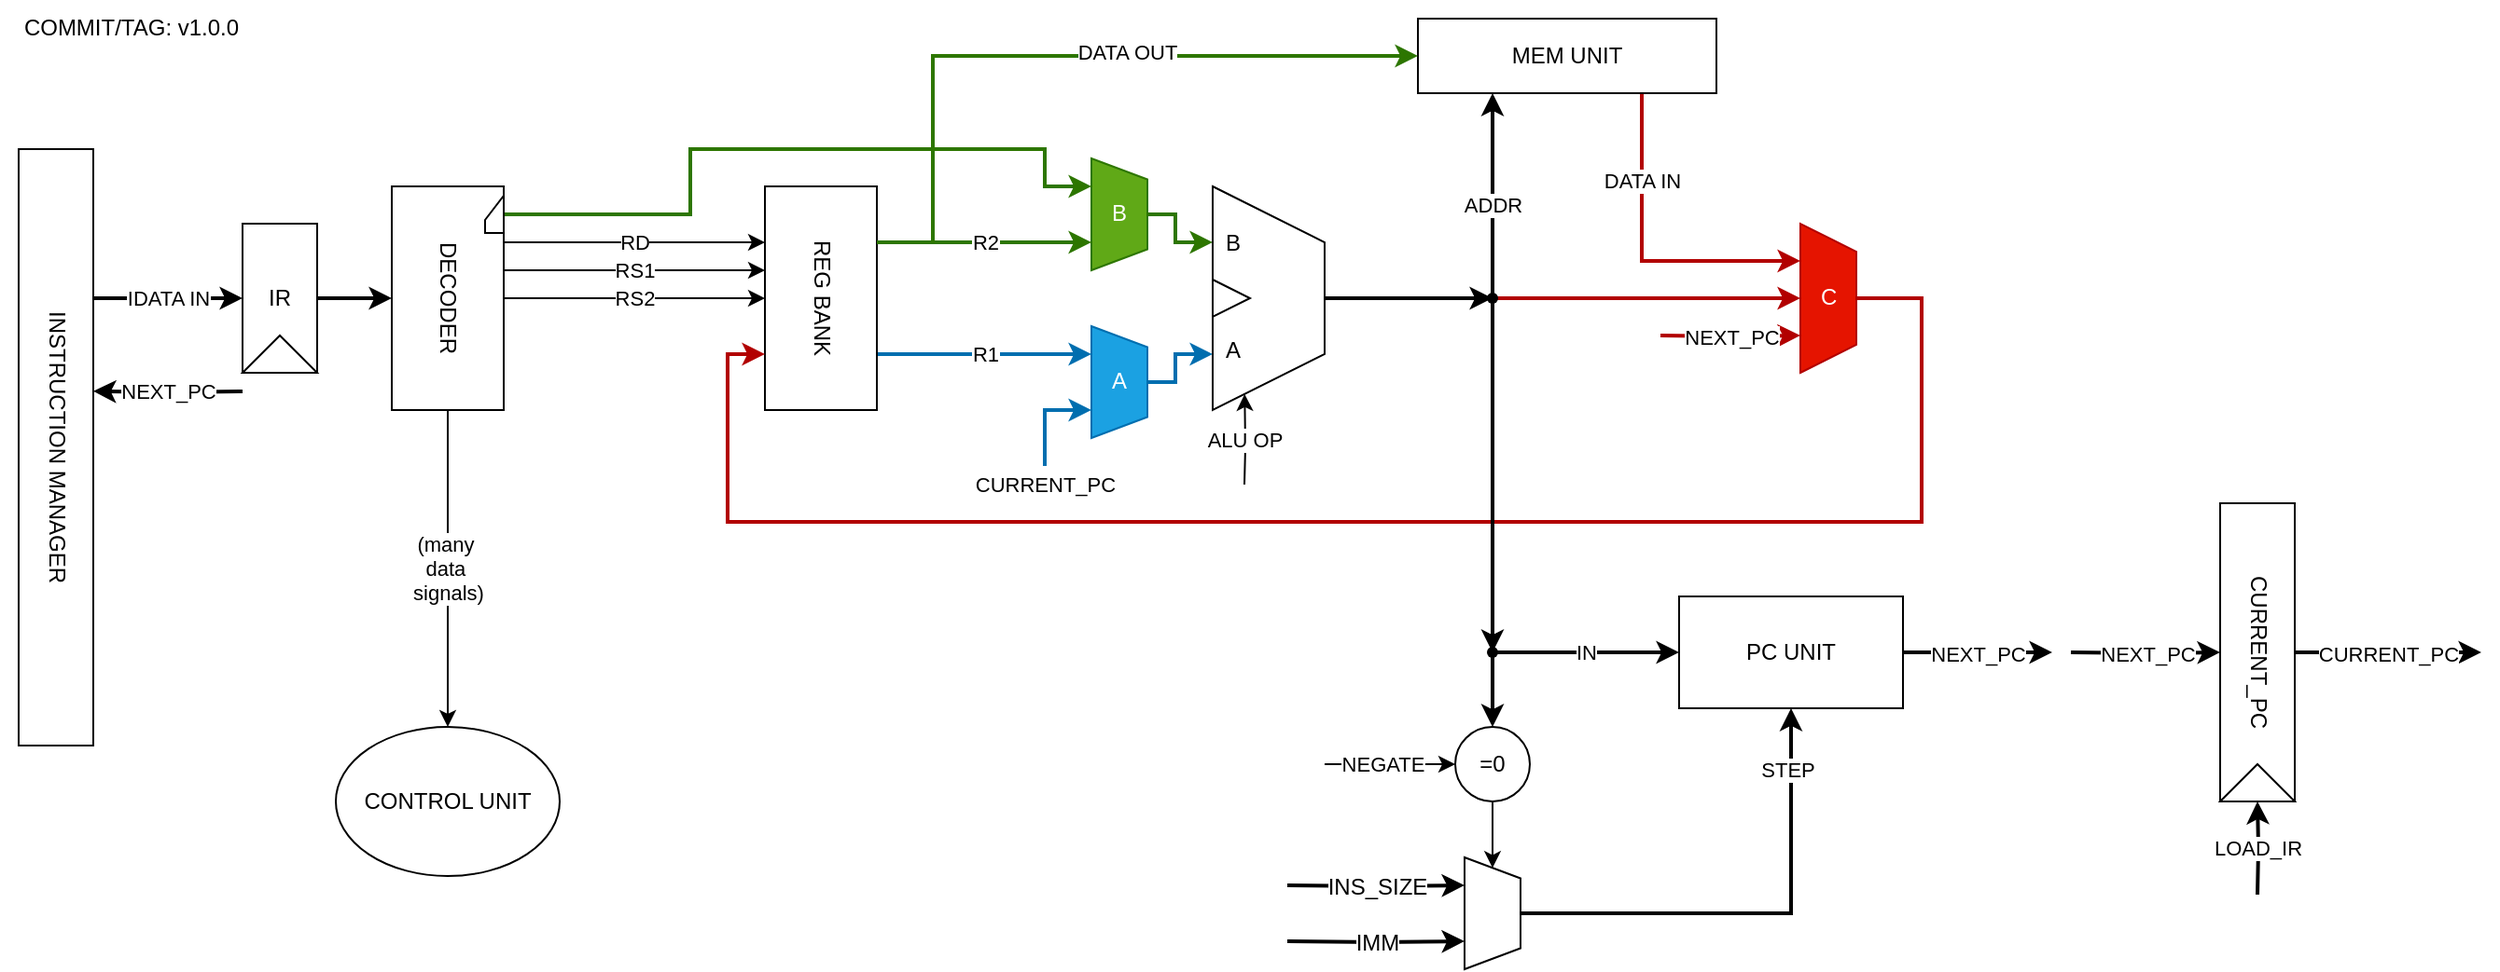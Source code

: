 <mxfile version="28.1.0" pages="6">
  <diagram id="NMhR2VgDH_q-dbBwxF6J" name="Core">
    <mxGraphModel dx="1231" dy="692" grid="1" gridSize="10" guides="1" tooltips="1" connect="1" arrows="1" fold="1" page="1" pageScale="1" pageWidth="827" pageHeight="1169" math="0" shadow="0">
      <root>
        <mxCell id="0" />
        <mxCell id="1" style="" parent="0" />
        <mxCell id="9GTtef4TDPM2n8hx87Pq-6" value="uml" style="" parent="0" />
        <mxCell id="9GTtef4TDPM2n8hx87Pq-7" style="edgeStyle=orthogonalEdgeStyle;rounded=0;orthogonalLoop=1;jettySize=auto;html=1;entryX=0.75;entryY=0;entryDx=0;entryDy=0;strokeWidth=2;exitX=0.25;exitY=1;exitDx=0;exitDy=0;fillColor=#1ba1e2;strokeColor=#006EAF;" parent="9GTtef4TDPM2n8hx87Pq-6" source="9GTtef4TDPM2n8hx87Pq-9" target="9GTtef4TDPM2n8hx87Pq-71" edge="1">
          <mxGeometry relative="1" as="geometry">
            <mxPoint x="610" y="230" as="targetPoint" />
            <Array as="points">
              <mxPoint x="615" y="230" />
            </Array>
          </mxGeometry>
        </mxCell>
        <mxCell id="9GTtef4TDPM2n8hx87Pq-8" value="R1" style="edgeLabel;html=1;align=center;verticalAlign=middle;resizable=0;points=[];" parent="9GTtef4TDPM2n8hx87Pq-7" vertex="1" connectable="0">
          <mxGeometry relative="1" as="geometry">
            <mxPoint as="offset" />
          </mxGeometry>
        </mxCell>
        <mxCell id="9GTtef4TDPM2n8hx87Pq-9" value="REG BANK" style="rounded=0;whiteSpace=wrap;html=1;direction=north;textDirection=vertical-lr;" parent="9GTtef4TDPM2n8hx87Pq-6" vertex="1">
          <mxGeometry x="440" y="140" width="60" height="120" as="geometry" />
        </mxCell>
        <mxCell id="9GTtef4TDPM2n8hx87Pq-10" style="edgeStyle=orthogonalEdgeStyle;rounded=0;orthogonalLoop=1;jettySize=auto;html=1;strokeWidth=2;entryX=0.75;entryY=0;entryDx=0;entryDy=0;strokeColor=#2D7600;fillColor=#60a917;" parent="9GTtef4TDPM2n8hx87Pq-6" source="9GTtef4TDPM2n8hx87Pq-74" target="9GTtef4TDPM2n8hx87Pq-20" edge="1">
          <mxGeometry relative="1" as="geometry">
            <mxPoint x="570" y="200" as="targetPoint" />
            <Array as="points">
              <mxPoint x="400" y="155" />
              <mxPoint x="400" y="120" />
              <mxPoint x="590" y="120" />
              <mxPoint x="590" y="140" />
            </Array>
          </mxGeometry>
        </mxCell>
        <mxCell id="9GTtef4TDPM2n8hx87Pq-11" style="edgeStyle=orthogonalEdgeStyle;rounded=0;orthogonalLoop=1;jettySize=auto;html=1;" parent="9GTtef4TDPM2n8hx87Pq-6" edge="1">
          <mxGeometry relative="1" as="geometry">
            <mxPoint x="440" y="185" as="targetPoint" />
            <mxPoint x="300" y="185" as="sourcePoint" />
          </mxGeometry>
        </mxCell>
        <mxCell id="9GTtef4TDPM2n8hx87Pq-12" value="RS1" style="edgeLabel;html=1;align=center;verticalAlign=middle;resizable=0;points=[];" parent="9GTtef4TDPM2n8hx87Pq-11" vertex="1" connectable="0">
          <mxGeometry relative="1" as="geometry">
            <mxPoint as="offset" />
          </mxGeometry>
        </mxCell>
        <mxCell id="9GTtef4TDPM2n8hx87Pq-13" style="edgeStyle=orthogonalEdgeStyle;rounded=0;orthogonalLoop=1;jettySize=auto;html=1;exitX=0.368;exitY=-0.013;exitDx=0;exitDy=0;entryX=0.632;entryY=0.013;entryDx=0;entryDy=0;entryPerimeter=0;exitPerimeter=0;" parent="9GTtef4TDPM2n8hx87Pq-6" edge="1">
          <mxGeometry relative="1" as="geometry">
            <mxPoint x="300" y="200" as="sourcePoint" />
            <mxPoint x="440" y="200" as="targetPoint" />
          </mxGeometry>
        </mxCell>
        <mxCell id="9GTtef4TDPM2n8hx87Pq-14" value="RS2" style="edgeLabel;html=1;align=center;verticalAlign=middle;resizable=0;points=[];" parent="9GTtef4TDPM2n8hx87Pq-13" vertex="1" connectable="0">
          <mxGeometry relative="1" as="geometry">
            <mxPoint as="offset" />
          </mxGeometry>
        </mxCell>
        <mxCell id="9GTtef4TDPM2n8hx87Pq-15" style="edgeStyle=orthogonalEdgeStyle;rounded=0;orthogonalLoop=1;jettySize=auto;html=1;entryX=1;entryY=0.75;entryDx=0;entryDy=0;" parent="9GTtef4TDPM2n8hx87Pq-6" target="9GTtef4TDPM2n8hx87Pq-33" edge="1">
          <mxGeometry relative="1" as="geometry">
            <mxPoint x="697" y="300" as="sourcePoint" />
          </mxGeometry>
        </mxCell>
        <mxCell id="9GTtef4TDPM2n8hx87Pq-16" value="ALU OP" style="edgeLabel;html=1;align=center;verticalAlign=middle;resizable=0;points=[];" parent="9GTtef4TDPM2n8hx87Pq-15" vertex="1" connectable="0">
          <mxGeometry relative="1" as="geometry">
            <mxPoint as="offset" />
          </mxGeometry>
        </mxCell>
        <mxCell id="9GTtef4TDPM2n8hx87Pq-17" style="edgeStyle=orthogonalEdgeStyle;rounded=0;orthogonalLoop=1;jettySize=auto;html=1;" parent="9GTtef4TDPM2n8hx87Pq-6" source="9GTtef4TDPM2n8hx87Pq-73" target="9GTtef4TDPM2n8hx87Pq-37" edge="1">
          <mxGeometry relative="1" as="geometry" />
        </mxCell>
        <mxCell id="9GTtef4TDPM2n8hx87Pq-18" value="(many&amp;nbsp;&lt;div&gt;data&amp;nbsp;&lt;/div&gt;&lt;div&gt;signals)&lt;/div&gt;" style="edgeLabel;html=1;align=center;verticalAlign=middle;resizable=0;points=[];" parent="9GTtef4TDPM2n8hx87Pq-17" vertex="1" connectable="0">
          <mxGeometry relative="1" as="geometry">
            <mxPoint as="offset" />
          </mxGeometry>
        </mxCell>
        <mxCell id="9GTtef4TDPM2n8hx87Pq-19" style="edgeStyle=orthogonalEdgeStyle;rounded=0;orthogonalLoop=1;jettySize=auto;html=1;exitX=0.5;exitY=1;exitDx=0;exitDy=0;entryX=0.25;entryY=1;entryDx=0;entryDy=0;strokeWidth=2;strokeColor=#2D7600;fillColor=#60a917;" parent="9GTtef4TDPM2n8hx87Pq-6" source="9GTtef4TDPM2n8hx87Pq-20" target="9GTtef4TDPM2n8hx87Pq-33" edge="1">
          <mxGeometry relative="1" as="geometry">
            <Array as="points">
              <mxPoint x="660" y="155" />
              <mxPoint x="660" y="170" />
            </Array>
          </mxGeometry>
        </mxCell>
        <mxCell id="9GTtef4TDPM2n8hx87Pq-20" value="B" style="verticalLabelPosition=middle;verticalAlign=middle;html=1;shape=trapezoid;perimeter=trapezoidPerimeter;whiteSpace=wrap;size=0.188;arcSize=10;flipV=1;labelPosition=center;align=center;rotation=-90;strokeColor=#2D7600;fillColor=#60a917;fontColor=#ffffff;horizontal=1;textDirection=vertical-lr;" parent="9GTtef4TDPM2n8hx87Pq-6" vertex="1">
          <mxGeometry x="600" y="140" width="60" height="30" as="geometry" />
        </mxCell>
        <mxCell id="9GTtef4TDPM2n8hx87Pq-22" style="edgeStyle=orthogonalEdgeStyle;rounded=0;orthogonalLoop=1;jettySize=auto;html=1;exitX=0.52;exitY=0.68;exitDx=0;exitDy=0;entryX=0.25;entryY=1;entryDx=0;entryDy=0;strokeWidth=2;exitPerimeter=0;" parent="9GTtef4TDPM2n8hx87Pq-6" source="qQvj4Ov0_is3PJ7aHH4r-4" target="9GTtef4TDPM2n8hx87Pq-30" edge="1">
          <mxGeometry relative="1" as="geometry">
            <mxPoint x="805" y="170" as="sourcePoint" />
          </mxGeometry>
        </mxCell>
        <mxCell id="9GTtef4TDPM2n8hx87Pq-23" value="ADDR" style="edgeLabel;html=1;align=center;verticalAlign=middle;resizable=0;points=[];" parent="9GTtef4TDPM2n8hx87Pq-22" vertex="1" connectable="0">
          <mxGeometry x="-0.084" relative="1" as="geometry">
            <mxPoint as="offset" />
          </mxGeometry>
        </mxCell>
        <mxCell id="9GTtef4TDPM2n8hx87Pq-24" style="edgeStyle=orthogonalEdgeStyle;rounded=0;orthogonalLoop=1;jettySize=auto;html=1;entryX=0.5;entryY=0;entryDx=0;entryDy=0;strokeWidth=2;fillColor=#e51400;strokeColor=#B20000;" parent="9GTtef4TDPM2n8hx87Pq-6" source="qQvj4Ov0_is3PJ7aHH4r-4" target="9GTtef4TDPM2n8hx87Pq-27" edge="1">
          <mxGeometry relative="1" as="geometry">
            <mxPoint x="805" y="200" as="sourcePoint" />
          </mxGeometry>
        </mxCell>
        <mxCell id="9GTtef4TDPM2n8hx87Pq-26" style="edgeStyle=orthogonalEdgeStyle;rounded=0;orthogonalLoop=1;jettySize=auto;html=1;exitX=0.5;exitY=1;exitDx=0;exitDy=0;entryX=0.25;entryY=0;entryDx=0;entryDy=0;strokeWidth=2;fillColor=#e51400;strokeColor=#B20000;" parent="9GTtef4TDPM2n8hx87Pq-6" source="9GTtef4TDPM2n8hx87Pq-27" target="9GTtef4TDPM2n8hx87Pq-9" edge="1">
          <mxGeometry relative="1" as="geometry">
            <Array as="points">
              <mxPoint x="1060" y="200" />
              <mxPoint x="1060" y="320" />
              <mxPoint x="420" y="320" />
              <mxPoint x="420" y="230" />
            </Array>
          </mxGeometry>
        </mxCell>
        <mxCell id="Vy0DsnuzEGaQrnrW-NYJ-18" style="edgeStyle=orthogonalEdgeStyle;rounded=0;orthogonalLoop=1;jettySize=auto;html=1;entryX=0.25;entryY=0;entryDx=0;entryDy=0;strokeWidth=2;fillColor=#e51400;strokeColor=#B20000;" parent="9GTtef4TDPM2n8hx87Pq-6" target="9GTtef4TDPM2n8hx87Pq-27" edge="1">
          <mxGeometry relative="1" as="geometry">
            <mxPoint x="920" y="220" as="sourcePoint" />
          </mxGeometry>
        </mxCell>
        <mxCell id="Vy0DsnuzEGaQrnrW-NYJ-19" value="NEXT_PC" style="edgeLabel;html=1;align=center;verticalAlign=middle;resizable=0;points=[];" parent="Vy0DsnuzEGaQrnrW-NYJ-18" vertex="1" connectable="0">
          <mxGeometry relative="1" as="geometry">
            <mxPoint as="offset" />
          </mxGeometry>
        </mxCell>
        <mxCell id="9GTtef4TDPM2n8hx87Pq-27" value="C" style="verticalLabelPosition=middle;verticalAlign=middle;html=1;shape=trapezoid;perimeter=trapezoidPerimeter;whiteSpace=wrap;size=0.188;arcSize=10;flipV=1;labelPosition=center;align=center;rotation=-90;flipH=0;fillColor=#e51400;fontColor=#ffffff;strokeColor=#B20000;textDirection=vertical-lr;" parent="9GTtef4TDPM2n8hx87Pq-6" vertex="1">
          <mxGeometry x="970" y="185" width="80" height="30" as="geometry" />
        </mxCell>
        <mxCell id="9GTtef4TDPM2n8hx87Pq-28" style="edgeStyle=orthogonalEdgeStyle;rounded=0;orthogonalLoop=1;jettySize=auto;html=1;exitX=0.75;exitY=1;exitDx=0;exitDy=0;entryX=0.75;entryY=0;entryDx=0;entryDy=0;strokeWidth=2;fillColor=#e51400;strokeColor=#B20000;" parent="9GTtef4TDPM2n8hx87Pq-6" source="9GTtef4TDPM2n8hx87Pq-30" target="9GTtef4TDPM2n8hx87Pq-27" edge="1">
          <mxGeometry relative="1" as="geometry">
            <Array as="points">
              <mxPoint x="910" y="180" />
            </Array>
          </mxGeometry>
        </mxCell>
        <mxCell id="9GTtef4TDPM2n8hx87Pq-29" value="DATA IN" style="edgeLabel;html=1;align=center;verticalAlign=middle;resizable=0;points=[];" parent="9GTtef4TDPM2n8hx87Pq-28" vertex="1" connectable="0">
          <mxGeometry x="-0.467" relative="1" as="geometry">
            <mxPoint as="offset" />
          </mxGeometry>
        </mxCell>
        <mxCell id="9GTtef4TDPM2n8hx87Pq-30" value="MEM UNIT" style="rounded=0;whiteSpace=wrap;html=1;flipV=0;" parent="9GTtef4TDPM2n8hx87Pq-6" vertex="1">
          <mxGeometry x="790" y="50" width="160" height="40" as="geometry" />
        </mxCell>
        <mxCell id="9GTtef4TDPM2n8hx87Pq-31" style="edgeStyle=orthogonalEdgeStyle;rounded=0;orthogonalLoop=1;jettySize=auto;html=1;exitX=0.75;exitY=1;exitDx=0;exitDy=0;strokeWidth=2;entryX=0;entryY=0.5;entryDx=0;entryDy=0;fillColor=#60a917;strokeColor=#2D7600;" parent="9GTtef4TDPM2n8hx87Pq-6" source="9GTtef4TDPM2n8hx87Pq-9" target="9GTtef4TDPM2n8hx87Pq-30" edge="1">
          <mxGeometry relative="1" as="geometry">
            <mxPoint x="750" as="targetPoint" />
            <Array as="points">
              <mxPoint x="530" y="170" />
              <mxPoint x="530" y="70" />
            </Array>
            <mxPoint x="565" y="145" as="sourcePoint" />
          </mxGeometry>
        </mxCell>
        <mxCell id="9GTtef4TDPM2n8hx87Pq-32" value="DATA OUT" style="edgeLabel;html=1;align=center;verticalAlign=middle;resizable=0;points=[];" parent="9GTtef4TDPM2n8hx87Pq-31" vertex="1" connectable="0">
          <mxGeometry x="0.2" y="2" relative="1" as="geometry">
            <mxPoint as="offset" />
          </mxGeometry>
        </mxCell>
        <mxCell id="qQvj4Ov0_is3PJ7aHH4r-5" value="" style="edgeStyle=orthogonalEdgeStyle;rounded=0;orthogonalLoop=1;jettySize=auto;html=1;strokeWidth=2;" parent="9GTtef4TDPM2n8hx87Pq-6" source="9GTtef4TDPM2n8hx87Pq-33" target="qQvj4Ov0_is3PJ7aHH4r-4" edge="1">
          <mxGeometry relative="1" as="geometry" />
        </mxCell>
        <UserObject label="A&lt;div&gt;&lt;br&gt;&lt;/div&gt;&lt;div&gt;&lt;br&gt;&lt;/div&gt;&lt;div&gt;&lt;br&gt;&lt;/div&gt;&lt;div&gt;B&lt;/div&gt;" link="data:page/id,zgftMrn5v1HjSXPrjvIS" id="9GTtef4TDPM2n8hx87Pq-33">
          <mxCell style="shape=trapezoid;perimeter=trapezoidPerimeter;whiteSpace=wrap;html=1;fixedSize=1;direction=west;size=30;rotation=-90;labelPosition=center;verticalLabelPosition=middle;align=center;verticalAlign=top;labelBorderColor=none;textShadow=0;flipV=0;flipH=0;horizontal=1;textDirection=vertical-lr;" parent="9GTtef4TDPM2n8hx87Pq-6" vertex="1">
            <mxGeometry x="650" y="170" width="120" height="60" as="geometry" />
          </mxCell>
        </UserObject>
        <mxCell id="9GTtef4TDPM2n8hx87Pq-34" value="" style="triangle;whiteSpace=wrap;html=1;rotation=0;" parent="9GTtef4TDPM2n8hx87Pq-6" vertex="1">
          <mxGeometry x="680" y="190" width="20" height="20" as="geometry" />
        </mxCell>
        <mxCell id="9GTtef4TDPM2n8hx87Pq-35" style="edgeStyle=orthogonalEdgeStyle;rounded=0;orthogonalLoop=1;jettySize=auto;html=1;exitX=1;exitY=0.25;exitDx=0;exitDy=0;strokeWidth=2;entryX=0;entryY=0.5;entryDx=0;entryDy=0;" parent="9GTtef4TDPM2n8hx87Pq-6" source="9GTtef4TDPM2n8hx87Pq-65" target="9GTtef4TDPM2n8hx87Pq-58" edge="1">
          <mxGeometry relative="1" as="geometry">
            <mxPoint x="170" y="200" as="targetPoint" />
            <mxPoint x="77.2" y="199.84" as="sourcePoint" />
          </mxGeometry>
        </mxCell>
        <mxCell id="9GTtef4TDPM2n8hx87Pq-36" value="IDATA IN" style="edgeLabel;html=1;align=center;verticalAlign=middle;resizable=0;points=[];" parent="9GTtef4TDPM2n8hx87Pq-35" vertex="1" connectable="0">
          <mxGeometry relative="1" as="geometry">
            <mxPoint as="offset" />
          </mxGeometry>
        </mxCell>
        <mxCell id="9GTtef4TDPM2n8hx87Pq-37" value="CONTROL UNIT" style="ellipse;whiteSpace=wrap;html=1;" parent="9GTtef4TDPM2n8hx87Pq-6" vertex="1">
          <mxGeometry x="210" y="430" width="120" height="80" as="geometry" />
        </mxCell>
        <mxCell id="9GTtef4TDPM2n8hx87Pq-55" value="R" style="edgeStyle=orthogonalEdgeStyle;rounded=0;orthogonalLoop=1;jettySize=auto;html=1;exitX=0.25;exitY=0;exitDx=0;exitDy=0;entryX=0.75;entryY=0;entryDx=0;entryDy=0;" parent="9GTtef4TDPM2n8hx87Pq-6" edge="1">
          <mxGeometry relative="1" as="geometry">
            <mxPoint x="300" y="170" as="sourcePoint" />
            <mxPoint x="440" y="170" as="targetPoint" />
          </mxGeometry>
        </mxCell>
        <mxCell id="9GTtef4TDPM2n8hx87Pq-56" value="RD" style="edgeLabel;html=1;align=center;verticalAlign=middle;resizable=0;points=[];" parent="9GTtef4TDPM2n8hx87Pq-55" vertex="1" connectable="0">
          <mxGeometry relative="1" as="geometry">
            <mxPoint as="offset" />
          </mxGeometry>
        </mxCell>
        <mxCell id="9GTtef4TDPM2n8hx87Pq-57" value="" style="group" parent="9GTtef4TDPM2n8hx87Pq-6" vertex="1" connectable="0">
          <mxGeometry x="160" y="160" width="40" height="80" as="geometry" />
        </mxCell>
        <mxCell id="9GTtef4TDPM2n8hx87Pq-58" value="IR" style="rounded=0;whiteSpace=wrap;html=1;container=0;" parent="9GTtef4TDPM2n8hx87Pq-57" vertex="1">
          <mxGeometry width="40" height="80" as="geometry" />
        </mxCell>
        <mxCell id="9GTtef4TDPM2n8hx87Pq-59" value="" style="verticalLabelPosition=bottom;verticalAlign=top;html=1;shape=mxgraph.basic.acute_triangle;dx=0.5;container=0;" parent="9GTtef4TDPM2n8hx87Pq-57" vertex="1">
          <mxGeometry y="60" width="40" height="20" as="geometry" />
        </mxCell>
        <mxCell id="9GTtef4TDPM2n8hx87Pq-60" style="edgeStyle=orthogonalEdgeStyle;rounded=0;orthogonalLoop=1;jettySize=auto;html=1;exitX=1;exitY=0.5;exitDx=0;exitDy=0;entryX=0.5;entryY=1;entryDx=0;entryDy=0;strokeWidth=2;" parent="9GTtef4TDPM2n8hx87Pq-6" source="9GTtef4TDPM2n8hx87Pq-58" target="9GTtef4TDPM2n8hx87Pq-73" edge="1">
          <mxGeometry relative="1" as="geometry" />
        </mxCell>
        <mxCell id="9GTtef4TDPM2n8hx87Pq-65" value="INSTRUCTION MANAGER" style="rounded=0;whiteSpace=wrap;html=1;flipV=0;horizontal=1;textDirection=vertical-lr;" parent="9GTtef4TDPM2n8hx87Pq-6" vertex="1">
          <mxGeometry x="40" y="120" width="40" height="320" as="geometry" />
        </mxCell>
        <mxCell id="9GTtef4TDPM2n8hx87Pq-66" style="edgeStyle=orthogonalEdgeStyle;rounded=0;orthogonalLoop=1;jettySize=auto;html=1;strokeWidth=2;entryX=1;entryY=0.406;entryDx=0;entryDy=0;entryPerimeter=0;" parent="9GTtef4TDPM2n8hx87Pq-6" target="9GTtef4TDPM2n8hx87Pq-65" edge="1">
          <mxGeometry relative="1" as="geometry">
            <mxPoint x="100.0" y="259.96" as="targetPoint" />
            <mxPoint x="160" y="250" as="sourcePoint" />
          </mxGeometry>
        </mxCell>
        <mxCell id="9GTtef4TDPM2n8hx87Pq-67" value="NEXT_PC" style="edgeLabel;html=1;align=center;verticalAlign=middle;resizable=0;points=[];" parent="9GTtef4TDPM2n8hx87Pq-66" vertex="1" connectable="0">
          <mxGeometry relative="1" as="geometry">
            <mxPoint as="offset" />
          </mxGeometry>
        </mxCell>
        <mxCell id="9GTtef4TDPM2n8hx87Pq-68" style="edgeStyle=orthogonalEdgeStyle;rounded=0;orthogonalLoop=1;jettySize=auto;html=1;entryX=0.75;entryY=1;entryDx=0;entryDy=0;exitX=0.5;exitY=1;exitDx=0;exitDy=0;strokeWidth=2;fillColor=#1ba1e2;strokeColor=#006EAF;" parent="9GTtef4TDPM2n8hx87Pq-6" source="9GTtef4TDPM2n8hx87Pq-71" target="9GTtef4TDPM2n8hx87Pq-33" edge="1">
          <mxGeometry relative="1" as="geometry">
            <mxPoint x="640" y="245" as="sourcePoint" />
            <Array as="points">
              <mxPoint x="660" y="245" />
              <mxPoint x="660" y="230" />
            </Array>
          </mxGeometry>
        </mxCell>
        <mxCell id="9GTtef4TDPM2n8hx87Pq-69" value="" style="endArrow=classic;html=1;rounded=0;entryX=0.25;entryY=0;entryDx=0;entryDy=0;strokeWidth=2;fillColor=#1ba1e2;strokeColor=#006EAF;" parent="9GTtef4TDPM2n8hx87Pq-6" target="9GTtef4TDPM2n8hx87Pq-71" edge="1">
          <mxGeometry width="50" height="50" relative="1" as="geometry">
            <mxPoint x="590" y="290" as="sourcePoint" />
            <mxPoint x="610" y="260" as="targetPoint" />
            <Array as="points">
              <mxPoint x="590" y="260" />
            </Array>
          </mxGeometry>
        </mxCell>
        <mxCell id="9GTtef4TDPM2n8hx87Pq-70" value="CURRENT_PC" style="edgeLabel;html=1;align=center;verticalAlign=middle;resizable=0;points=[];" parent="9GTtef4TDPM2n8hx87Pq-69" vertex="1" connectable="0">
          <mxGeometry relative="1" as="geometry">
            <mxPoint y="37" as="offset" />
          </mxGeometry>
        </mxCell>
        <mxCell id="9GTtef4TDPM2n8hx87Pq-71" value="A" style="verticalLabelPosition=middle;verticalAlign=middle;html=1;shape=trapezoid;perimeter=trapezoidPerimeter;whiteSpace=wrap;size=0.188;arcSize=10;flipV=1;labelPosition=center;align=center;rotation=-90;fillColor=#1ba1e2;fontColor=#ffffff;strokeColor=#006EAF;horizontal=1;textDirection=vertical-lr;" parent="9GTtef4TDPM2n8hx87Pq-6" vertex="1">
          <mxGeometry x="600" y="230" width="60" height="30" as="geometry" />
        </mxCell>
        <mxCell id="9GTtef4TDPM2n8hx87Pq-72" value="" style="group" parent="9GTtef4TDPM2n8hx87Pq-6" vertex="1" connectable="0">
          <mxGeometry x="240" y="140" width="60" height="120" as="geometry" />
        </mxCell>
        <mxCell id="9GTtef4TDPM2n8hx87Pq-73" value="DECODER" style="rounded=0;whiteSpace=wrap;html=1;rotation=90;" parent="9GTtef4TDPM2n8hx87Pq-72" vertex="1">
          <mxGeometry x="-30" y="30" width="120" height="60" as="geometry" />
        </mxCell>
        <mxCell id="9GTtef4TDPM2n8hx87Pq-74" value="" style="shape=manualInput;whiteSpace=wrap;html=1;size=13;" parent="9GTtef4TDPM2n8hx87Pq-72" vertex="1">
          <mxGeometry x="50" y="5" width="10" height="20" as="geometry" />
        </mxCell>
        <mxCell id="qQvj4Ov0_is3PJ7aHH4r-2" style="edgeStyle=orthogonalEdgeStyle;rounded=0;orthogonalLoop=1;jettySize=auto;html=1;entryX=0.5;entryY=1;entryDx=0;entryDy=0;strokeWidth=2;" parent="9GTtef4TDPM2n8hx87Pq-6" source="9GTtef4TDPM2n8hx87Pq-80" target="qQvj4Ov0_is3PJ7aHH4r-1" edge="1">
          <mxGeometry relative="1" as="geometry" />
        </mxCell>
        <mxCell id="4lJLPTDTkaCMhp8FfENX-1" value="STEP" style="edgeLabel;html=1;align=center;verticalAlign=middle;resizable=0;points=[];" parent="qQvj4Ov0_is3PJ7aHH4r-2" vertex="1" connectable="0">
          <mxGeometry x="0.122" relative="1" as="geometry">
            <mxPoint y="-77" as="offset" />
          </mxGeometry>
        </mxCell>
        <mxCell id="9GTtef4TDPM2n8hx87Pq-92" style="edgeStyle=orthogonalEdgeStyle;rounded=0;orthogonalLoop=1;jettySize=auto;html=1;entryX=0.25;entryY=0;entryDx=0;entryDy=0;strokeWidth=2;exitX=0.75;exitY=1;exitDx=0;exitDy=0;fillColor=#60a917;strokeColor=#2D7600;" parent="9GTtef4TDPM2n8hx87Pq-6" source="9GTtef4TDPM2n8hx87Pq-9" target="9GTtef4TDPM2n8hx87Pq-20" edge="1">
          <mxGeometry relative="1" as="geometry">
            <mxPoint x="535" y="160" as="targetPoint" />
            <mxPoint x="510" y="160" as="sourcePoint" />
          </mxGeometry>
        </mxCell>
        <mxCell id="9GTtef4TDPM2n8hx87Pq-93" value="R2" style="edgeLabel;html=1;align=center;verticalAlign=middle;resizable=0;points=[];labelBackgroundColor=default;fontColor=default;textShadow=0;labelBorderColor=none;" parent="9GTtef4TDPM2n8hx87Pq-92" vertex="1" connectable="0">
          <mxGeometry relative="1" as="geometry">
            <mxPoint as="offset" />
          </mxGeometry>
        </mxCell>
        <mxCell id="Vy0DsnuzEGaQrnrW-NYJ-12" value="" style="edgeStyle=orthogonalEdgeStyle;rounded=0;orthogonalLoop=1;jettySize=auto;html=1;strokeWidth=2;" parent="9GTtef4TDPM2n8hx87Pq-6" source="qQvj4Ov0_is3PJ7aHH4r-1" edge="1">
          <mxGeometry relative="1" as="geometry">
            <mxPoint x="1130" y="390" as="targetPoint" />
          </mxGeometry>
        </mxCell>
        <mxCell id="Vy0DsnuzEGaQrnrW-NYJ-17" value="NEXT_PC" style="edgeLabel;html=1;align=center;verticalAlign=middle;resizable=0;points=[];" parent="Vy0DsnuzEGaQrnrW-NYJ-12" vertex="1" connectable="0">
          <mxGeometry relative="1" as="geometry">
            <mxPoint as="offset" />
          </mxGeometry>
        </mxCell>
        <UserObject label="PC UNIT" link="data:page/id,q7t41eLgA-FC6q3BV3qt" id="qQvj4Ov0_is3PJ7aHH4r-1">
          <mxCell style="rounded=0;whiteSpace=wrap;html=1;movable=1;resizable=1;rotatable=1;deletable=1;editable=1;locked=0;connectable=1;" parent="9GTtef4TDPM2n8hx87Pq-6" vertex="1">
            <mxGeometry x="930" y="360" width="120" height="60" as="geometry" />
          </mxCell>
        </UserObject>
        <mxCell id="ppMfh8vbf9BlGN09Ze4M-16" value="" style="edgeStyle=orthogonalEdgeStyle;rounded=0;orthogonalLoop=1;jettySize=auto;html=1;strokeWidth=2;" edge="1" parent="9GTtef4TDPM2n8hx87Pq-6" source="qQvj4Ov0_is3PJ7aHH4r-4" target="ppMfh8vbf9BlGN09Ze4M-15">
          <mxGeometry relative="1" as="geometry" />
        </mxCell>
        <mxCell id="qQvj4Ov0_is3PJ7aHH4r-4" value="" style="shape=waypoint;sketch=0;size=6;pointerEvents=1;points=[];fillColor=default;resizable=0;rotatable=0;perimeter=centerPerimeter;snapToPoint=1;verticalAlign=top;labelBorderColor=none;" parent="9GTtef4TDPM2n8hx87Pq-6" vertex="1">
          <mxGeometry x="820" y="190" width="20" height="20" as="geometry" />
        </mxCell>
        <mxCell id="Vy0DsnuzEGaQrnrW-NYJ-1" style="edgeStyle=orthogonalEdgeStyle;rounded=0;orthogonalLoop=1;jettySize=auto;html=1;entryX=1;entryY=0.5;entryDx=0;entryDy=0;" parent="9GTtef4TDPM2n8hx87Pq-6" source="4lJLPTDTkaCMhp8FfENX-2" target="9GTtef4TDPM2n8hx87Pq-80" edge="1">
          <mxGeometry relative="1" as="geometry" />
        </mxCell>
        <mxCell id="Vy0DsnuzEGaQrnrW-NYJ-5" value="" style="group" parent="9GTtef4TDPM2n8hx87Pq-6" vertex="1" connectable="0">
          <mxGeometry x="720" y="500" width="125" height="60" as="geometry" />
        </mxCell>
        <mxCell id="9GTtef4TDPM2n8hx87Pq-80" value="" style="verticalLabelPosition=middle;verticalAlign=middle;html=1;shape=trapezoid;perimeter=trapezoidPerimeter;whiteSpace=wrap;size=0.188;arcSize=10;flipV=1;labelPosition=center;align=center;rotation=-90;" parent="Vy0DsnuzEGaQrnrW-NYJ-5" vertex="1">
          <mxGeometry x="80" y="15" width="60" height="30" as="geometry" />
        </mxCell>
        <mxCell id="9GTtef4TDPM2n8hx87Pq-88" style="edgeStyle=orthogonalEdgeStyle;rounded=0;orthogonalLoop=1;jettySize=auto;html=1;entryX=0.75;entryY=0;entryDx=0;entryDy=0;strokeWidth=2;" parent="Vy0DsnuzEGaQrnrW-NYJ-5" target="9GTtef4TDPM2n8hx87Pq-80" edge="1">
          <mxGeometry relative="1" as="geometry">
            <mxPoint x="80" y="14.52" as="targetPoint" />
            <mxPoint y="15" as="sourcePoint" />
          </mxGeometry>
        </mxCell>
        <mxCell id="9GTtef4TDPM2n8hx87Pq-89" value="&lt;span style=&quot;font-size: 12px;&quot;&gt;INS_SIZE&lt;/span&gt;" style="edgeLabel;html=1;align=center;verticalAlign=middle;resizable=0;points=[];fontColor=default;labelBackgroundColor=default;" parent="9GTtef4TDPM2n8hx87Pq-88" vertex="1" connectable="0">
          <mxGeometry relative="1" as="geometry">
            <mxPoint as="offset" />
          </mxGeometry>
        </mxCell>
        <mxCell id="9GTtef4TDPM2n8hx87Pq-90" style="edgeStyle=orthogonalEdgeStyle;rounded=0;orthogonalLoop=1;jettySize=auto;html=1;strokeWidth=2;entryX=0.25;entryY=0;entryDx=0;entryDy=0;" parent="Vy0DsnuzEGaQrnrW-NYJ-5" target="9GTtef4TDPM2n8hx87Pq-80" edge="1">
          <mxGeometry relative="1" as="geometry">
            <mxPoint x="40" y="-85" as="targetPoint" />
            <mxPoint y="45" as="sourcePoint" />
          </mxGeometry>
        </mxCell>
        <mxCell id="9GTtef4TDPM2n8hx87Pq-91" value="&lt;span style=&quot;font-size: 12px;&quot;&gt;IMM&lt;/span&gt;" style="edgeLabel;html=1;align=center;verticalAlign=middle;resizable=0;points=[];fontColor=default;labelBackgroundColor=default;" parent="9GTtef4TDPM2n8hx87Pq-90" vertex="1" connectable="0">
          <mxGeometry relative="1" as="geometry">
            <mxPoint as="offset" />
          </mxGeometry>
        </mxCell>
        <mxCell id="4lJLPTDTkaCMhp8FfENX-2" value="=0" style="ellipse;whiteSpace=wrap;html=1;aspect=fixed;" parent="9GTtef4TDPM2n8hx87Pq-6" vertex="1">
          <mxGeometry x="810" y="430" width="40" height="40" as="geometry" />
        </mxCell>
        <mxCell id="Vy0DsnuzEGaQrnrW-NYJ-3" value="" style="endArrow=classic;html=1;rounded=0;entryX=0;entryY=0.5;entryDx=0;entryDy=0;" parent="9GTtef4TDPM2n8hx87Pq-6" target="4lJLPTDTkaCMhp8FfENX-2" edge="1">
          <mxGeometry width="50" height="50" relative="1" as="geometry">
            <mxPoint x="740" y="450" as="sourcePoint" />
            <mxPoint x="670" y="540" as="targetPoint" />
          </mxGeometry>
        </mxCell>
        <mxCell id="Vy0DsnuzEGaQrnrW-NYJ-21" value="NEGATE" style="edgeLabel;html=1;align=center;verticalAlign=middle;resizable=0;points=[];" parent="Vy0DsnuzEGaQrnrW-NYJ-3" vertex="1" connectable="0">
          <mxGeometry x="-0.36" y="-3" relative="1" as="geometry">
            <mxPoint x="8" y="-3" as="offset" />
          </mxGeometry>
        </mxCell>
        <mxCell id="ppMfh8vbf9BlGN09Ze4M-13" value="" style="group" vertex="1" connectable="0" parent="9GTtef4TDPM2n8hx87Pq-6">
          <mxGeometry x="1140" y="310" width="220" height="210" as="geometry" />
        </mxCell>
        <mxCell id="ppMfh8vbf9BlGN09Ze4M-2" style="edgeStyle=orthogonalEdgeStyle;rounded=0;orthogonalLoop=1;jettySize=auto;html=1;entryX=0;entryY=0.5;entryDx=0;entryDy=0;labelPosition=left;verticalLabelPosition=middle;align=right;verticalAlign=middle;strokeWidth=2;" edge="1" parent="ppMfh8vbf9BlGN09Ze4M-13" target="ppMfh8vbf9BlGN09Ze4M-1">
          <mxGeometry relative="1" as="geometry">
            <mxPoint y="80" as="sourcePoint" />
          </mxGeometry>
        </mxCell>
        <mxCell id="ppMfh8vbf9BlGN09Ze4M-6" value="NEXT_PC" style="edgeLabel;html=1;align=center;verticalAlign=middle;resizable=0;points=[];" vertex="1" connectable="0" parent="ppMfh8vbf9BlGN09Ze4M-2">
          <mxGeometry relative="1" as="geometry">
            <mxPoint as="offset" />
          </mxGeometry>
        </mxCell>
        <mxCell id="ppMfh8vbf9BlGN09Ze4M-3" style="edgeStyle=orthogonalEdgeStyle;rounded=0;orthogonalLoop=1;jettySize=auto;html=1;exitX=1;exitY=0.5;exitDx=0;exitDy=0;strokeWidth=2;" edge="1" parent="ppMfh8vbf9BlGN09Ze4M-13" source="ppMfh8vbf9BlGN09Ze4M-1">
          <mxGeometry relative="1" as="geometry">
            <mxPoint x="220" y="80" as="targetPoint" />
          </mxGeometry>
        </mxCell>
        <mxCell id="ppMfh8vbf9BlGN09Ze4M-5" value="CURRENT_PC" style="edgeLabel;html=1;align=center;verticalAlign=middle;resizable=0;points=[];" vertex="1" connectable="0" parent="ppMfh8vbf9BlGN09Ze4M-3">
          <mxGeometry relative="1" as="geometry">
            <mxPoint as="offset" />
          </mxGeometry>
        </mxCell>
        <mxCell id="ppMfh8vbf9BlGN09Ze4M-4" style="edgeStyle=orthogonalEdgeStyle;rounded=0;orthogonalLoop=1;jettySize=auto;html=1;strokeWidth=2;" edge="1" parent="ppMfh8vbf9BlGN09Ze4M-13" target="ppMfh8vbf9BlGN09Ze4M-1">
          <mxGeometry relative="1" as="geometry">
            <mxPoint x="100" y="210" as="sourcePoint" />
          </mxGeometry>
        </mxCell>
        <mxCell id="ppMfh8vbf9BlGN09Ze4M-7" value="LOAD_IR" style="edgeLabel;html=1;align=center;verticalAlign=middle;resizable=0;points=[];" vertex="1" connectable="0" parent="ppMfh8vbf9BlGN09Ze4M-4">
          <mxGeometry relative="1" as="geometry">
            <mxPoint as="offset" />
          </mxGeometry>
        </mxCell>
        <mxCell id="ppMfh8vbf9BlGN09Ze4M-11" value="" style="group" vertex="1" connectable="0" parent="ppMfh8vbf9BlGN09Ze4M-13">
          <mxGeometry x="80" width="40" height="160" as="geometry" />
        </mxCell>
        <mxCell id="ppMfh8vbf9BlGN09Ze4M-1" value="CURRENT_PC" style="rounded=0;whiteSpace=wrap;html=1;flipV=0;horizontal=1;textDirection=vertical-lr;" vertex="1" parent="ppMfh8vbf9BlGN09Ze4M-11">
          <mxGeometry width="40" height="160" as="geometry" />
        </mxCell>
        <mxCell id="ppMfh8vbf9BlGN09Ze4M-10" value="" style="triangle;whiteSpace=wrap;html=1;rotation=-90;" vertex="1" parent="ppMfh8vbf9BlGN09Ze4M-11">
          <mxGeometry x="10" y="130" width="20" height="40" as="geometry" />
        </mxCell>
        <mxCell id="ppMfh8vbf9BlGN09Ze4M-17" style="edgeStyle=orthogonalEdgeStyle;rounded=0;orthogonalLoop=1;jettySize=auto;html=1;entryX=0;entryY=0.5;entryDx=0;entryDy=0;strokeWidth=2;" edge="1" parent="9GTtef4TDPM2n8hx87Pq-6" source="ppMfh8vbf9BlGN09Ze4M-15" target="qQvj4Ov0_is3PJ7aHH4r-1">
          <mxGeometry relative="1" as="geometry" />
        </mxCell>
        <mxCell id="ppMfh8vbf9BlGN09Ze4M-19" value="IN" style="edgeLabel;html=1;align=center;verticalAlign=middle;resizable=0;points=[];" vertex="1" connectable="0" parent="ppMfh8vbf9BlGN09Ze4M-17">
          <mxGeometry relative="1" as="geometry">
            <mxPoint as="offset" />
          </mxGeometry>
        </mxCell>
        <mxCell id="ppMfh8vbf9BlGN09Ze4M-18" style="edgeStyle=orthogonalEdgeStyle;rounded=0;orthogonalLoop=1;jettySize=auto;html=1;entryX=0.5;entryY=0;entryDx=0;entryDy=0;strokeWidth=2;" edge="1" parent="9GTtef4TDPM2n8hx87Pq-6" source="ppMfh8vbf9BlGN09Ze4M-15" target="4lJLPTDTkaCMhp8FfENX-2">
          <mxGeometry relative="1" as="geometry" />
        </mxCell>
        <mxCell id="ppMfh8vbf9BlGN09Ze4M-15" value="" style="shape=waypoint;sketch=0;size=6;pointerEvents=1;points=[];fillColor=default;resizable=0;rotatable=0;perimeter=centerPerimeter;snapToPoint=1;verticalAlign=top;labelBorderColor=none;" vertex="1" parent="9GTtef4TDPM2n8hx87Pq-6">
          <mxGeometry x="820" y="380" width="20" height="20" as="geometry" />
        </mxCell>
        <mxCell id="9GTtef4TDPM2n8hx87Pq-1" value="notes" style="" parent="0" />
        <mxCell id="9GTtef4TDPM2n8hx87Pq-5" value="COMMIT/TAG:&amp;nbsp;v1.0.0" style="text;html=1;align=center;verticalAlign=middle;resizable=0;points=[];autosize=1;strokeColor=none;fillColor=none;" parent="9GTtef4TDPM2n8hx87Pq-1" vertex="1">
          <mxGeometry x="30" y="40" width="140" height="30" as="geometry" />
        </mxCell>
        <mxCell id="ZxKTxUDWtvWTQ0BNolu--1" value="Branch" style="" parent="0" visible="0" />
        <mxCell id="ZxKTxUDWtvWTQ0BNolu--5" value="" style="endArrow=classic;html=1;rounded=0;entryX=0.25;entryY=0;entryDx=0;entryDy=0;strokeWidth=2;fillColor=#fa6800;strokeColor=#C73500;" parent="ZxKTxUDWtvWTQ0BNolu--1" edge="1">
          <mxGeometry width="50" height="50" relative="1" as="geometry">
            <mxPoint x="590" y="290" as="sourcePoint" />
            <mxPoint x="615" y="260" as="targetPoint" />
            <Array as="points">
              <mxPoint x="590" y="260" />
            </Array>
          </mxGeometry>
        </mxCell>
        <mxCell id="ZxKTxUDWtvWTQ0BNolu--6" value="ACTUAL_PC" style="edgeLabel;html=1;align=center;verticalAlign=middle;resizable=0;points=[];" parent="ZxKTxUDWtvWTQ0BNolu--5" vertex="1" connectable="0">
          <mxGeometry relative="1" as="geometry">
            <mxPoint y="37" as="offset" />
          </mxGeometry>
        </mxCell>
        <mxCell id="ZxKTxUDWtvWTQ0BNolu--7" style="edgeStyle=orthogonalEdgeStyle;rounded=0;orthogonalLoop=1;jettySize=auto;html=1;strokeWidth=2;entryX=0.75;entryY=0;entryDx=0;entryDy=0;fillColor=#fa6800;strokeColor=#C73500;" parent="ZxKTxUDWtvWTQ0BNolu--1" edge="1">
          <mxGeometry relative="1" as="geometry">
            <mxPoint x="615" y="140" as="targetPoint" />
            <Array as="points">
              <mxPoint x="400" y="155" />
              <mxPoint x="400" y="120" />
              <mxPoint x="590" y="120" />
              <mxPoint x="590" y="140" />
            </Array>
            <mxPoint x="300" y="155" as="sourcePoint" />
          </mxGeometry>
        </mxCell>
      </root>
    </mxGraphModel>
  </diagram>
  <diagram id="sx2vCBeN5CyHKBhgUF3z" name="Computer">
    <mxGraphModel dx="674" dy="379" grid="1" gridSize="10" guides="1" tooltips="1" connect="1" arrows="1" fold="1" page="1" pageScale="1" pageWidth="850" pageHeight="1100" math="0" shadow="0">
      <root>
        <mxCell id="0" />
        <mxCell id="1" parent="0" />
        <mxCell id="iYFXdImg051Si25wZMi7-3" value="" style="edgeStyle=orthogonalEdgeStyle;rounded=0;orthogonalLoop=1;jettySize=auto;html=1;exitX=1;exitY=0.25;exitDx=0;exitDy=0;entryX=0;entryY=0.25;entryDx=0;entryDy=0;strokeWidth=2;startArrow=classic;startFill=1;" edge="1" parent="1" source="iYFXdImg051Si25wZMi7-1" target="iYFXdImg051Si25wZMi7-2">
          <mxGeometry relative="1" as="geometry" />
        </mxCell>
        <mxCell id="iYFXdImg051Si25wZMi7-4" value="DMU" style="edgeLabel;html=1;align=center;verticalAlign=middle;resizable=0;points=[];" vertex="1" connectable="0" parent="iYFXdImg051Si25wZMi7-3">
          <mxGeometry relative="1" as="geometry">
            <mxPoint as="offset" />
          </mxGeometry>
        </mxCell>
        <mxCell id="iYFXdImg051Si25wZMi7-5" style="edgeStyle=orthogonalEdgeStyle;rounded=0;orthogonalLoop=1;jettySize=auto;html=1;exitX=0;exitY=0.75;exitDx=0;exitDy=0;entryX=1;entryY=0.75;entryDx=0;entryDy=0;strokeWidth=2;" edge="1" parent="1" source="iYFXdImg051Si25wZMi7-2" target="iYFXdImg051Si25wZMi7-1">
          <mxGeometry relative="1" as="geometry" />
        </mxCell>
        <mxCell id="iYFXdImg051Si25wZMi7-6" value="IMU" style="edgeLabel;html=1;align=center;verticalAlign=middle;resizable=0;points=[];" vertex="1" connectable="0" parent="iYFXdImg051Si25wZMi7-5">
          <mxGeometry relative="1" as="geometry">
            <mxPoint as="offset" />
          </mxGeometry>
        </mxCell>
        <mxCell id="iYFXdImg051Si25wZMi7-1" value="CORE" style="whiteSpace=wrap;html=1;aspect=fixed;" vertex="1" parent="1">
          <mxGeometry x="120" y="120" width="80" height="80" as="geometry" />
        </mxCell>
        <mxCell id="iYFXdImg051Si25wZMi7-2" value="Dual Ported Mem" style="whiteSpace=wrap;html=1;fontSize=12;" vertex="1" parent="1">
          <mxGeometry x="320" y="120" width="80" height="80" as="geometry" />
        </mxCell>
      </root>
    </mxGraphModel>
  </diagram>
  <diagram id="AG_NBdKjpXmDVMQM9QM_" name="Pipeline">
    <mxGraphModel dx="977" dy="549" grid="1" gridSize="10" guides="1" tooltips="1" connect="1" arrows="1" fold="1" page="1" pageScale="1" pageWidth="827" pageHeight="1169" math="0" shadow="0">
      <root>
        <mxCell id="0" />
        <mxCell id="1" parent="0" />
        <mxCell id="h8olBnNE7X6nubOAH5xB-4" value="" style="edgeStyle=orthogonalEdgeStyle;rounded=0;orthogonalLoop=1;jettySize=auto;html=1;" parent="1" source="h8olBnNE7X6nubOAH5xB-2" target="h8olBnNE7X6nubOAH5xB-3" edge="1">
          <mxGeometry relative="1" as="geometry" />
        </mxCell>
        <mxCell id="h8olBnNE7X6nubOAH5xB-2" value="FETCH" style="ellipse;whiteSpace=wrap;html=1;aspect=fixed;" parent="1" vertex="1">
          <mxGeometry x="120" y="80" width="80" height="80" as="geometry" />
        </mxCell>
        <mxCell id="h8olBnNE7X6nubOAH5xB-6" value="" style="edgeStyle=orthogonalEdgeStyle;rounded=0;orthogonalLoop=1;jettySize=auto;html=1;" parent="1" source="h8olBnNE7X6nubOAH5xB-3" target="h8olBnNE7X6nubOAH5xB-5" edge="1">
          <mxGeometry relative="1" as="geometry" />
        </mxCell>
        <mxCell id="h8olBnNE7X6nubOAH5xB-3" value="DECODE" style="ellipse;whiteSpace=wrap;html=1;aspect=fixed;" parent="1" vertex="1">
          <mxGeometry x="280" y="80" width="80" height="80" as="geometry" />
        </mxCell>
        <mxCell id="h8olBnNE7X6nubOAH5xB-8" value="" style="edgeStyle=orthogonalEdgeStyle;rounded=0;orthogonalLoop=1;jettySize=auto;html=1;" parent="1" source="h8olBnNE7X6nubOAH5xB-5" target="h8olBnNE7X6nubOAH5xB-7" edge="1">
          <mxGeometry relative="1" as="geometry" />
        </mxCell>
        <mxCell id="h8olBnNE7X6nubOAH5xB-5" value="EXECUTE" style="ellipse;whiteSpace=wrap;html=1;aspect=fixed;" parent="1" vertex="1">
          <mxGeometry x="440" y="80" width="80" height="80" as="geometry" />
        </mxCell>
        <mxCell id="13qO6xQEwtajRHdO8ch1-1" style="edgeStyle=orthogonalEdgeStyle;rounded=0;orthogonalLoop=1;jettySize=auto;html=1;entryX=0.5;entryY=0;entryDx=0;entryDy=0;" parent="1" source="h8olBnNE7X6nubOAH5xB-7" target="h8olBnNE7X6nubOAH5xB-2" edge="1">
          <mxGeometry relative="1" as="geometry">
            <Array as="points">
              <mxPoint x="640" y="60" />
              <mxPoint x="160" y="60" />
            </Array>
          </mxGeometry>
        </mxCell>
        <mxCell id="h8olBnNE7X6nubOAH5xB-7" value="WRITEBACK" style="ellipse;whiteSpace=wrap;html=1;aspect=fixed;" parent="1" vertex="1">
          <mxGeometry x="600" y="80" width="80" height="80" as="geometry" />
        </mxCell>
        <mxCell id="wtjiiLRglj-a28GEFqmU-1" style="edgeStyle=orthogonalEdgeStyle;rounded=0;orthogonalLoop=1;jettySize=auto;html=1;exitX=0.5;exitY=1;exitDx=0;exitDy=0;entryX=0.5;entryY=0;entryDx=0;entryDy=0;" edge="1" parent="1" source="h8olBnNE7X6nubOAH5xB-7" target="wtjiiLRglj-a28GEFqmU-7">
          <mxGeometry relative="1" as="geometry" />
        </mxCell>
        <mxCell id="wtjiiLRglj-a28GEFqmU-2" value="debug_wait" style="edgeLabel;html=1;align=center;verticalAlign=middle;resizable=0;points=[];" vertex="1" connectable="0" parent="wtjiiLRglj-a28GEFqmU-1">
          <mxGeometry relative="1" as="geometry">
            <mxPoint as="offset" />
          </mxGeometry>
        </mxCell>
        <mxCell id="wtjiiLRglj-a28GEFqmU-3" style="edgeStyle=orthogonalEdgeStyle;rounded=0;orthogonalLoop=1;jettySize=auto;html=1;exitX=0;exitY=1;exitDx=0;exitDy=0;entryX=1;entryY=1;entryDx=0;entryDy=0;" edge="1" parent="1" source="h8olBnNE7X6nubOAH5xB-5" target="h8olBnNE7X6nubOAH5xB-5">
          <mxGeometry relative="1" as="geometry">
            <Array as="points">
              <mxPoint x="452" y="180" />
              <mxPoint x="508" y="180" />
            </Array>
          </mxGeometry>
        </mxCell>
        <mxCell id="wtjiiLRglj-a28GEFqmU-4" value="¬dmu_ready" style="edgeLabel;html=1;align=center;verticalAlign=middle;resizable=0;points=[];" vertex="1" connectable="0" parent="wtjiiLRglj-a28GEFqmU-3">
          <mxGeometry relative="1" as="geometry">
            <mxPoint as="offset" />
          </mxGeometry>
        </mxCell>
        <mxCell id="wtjiiLRglj-a28GEFqmU-5" style="edgeStyle=orthogonalEdgeStyle;rounded=0;orthogonalLoop=1;jettySize=auto;html=1;exitX=0;exitY=1;exitDx=0;exitDy=0;entryX=1;entryY=1;entryDx=0;entryDy=0;" edge="1" parent="1" source="h8olBnNE7X6nubOAH5xB-3" target="h8olBnNE7X6nubOAH5xB-3">
          <mxGeometry relative="1" as="geometry">
            <Array as="points">
              <mxPoint x="292" y="180" />
              <mxPoint x="348" y="180" />
            </Array>
          </mxGeometry>
        </mxCell>
        <mxCell id="wtjiiLRglj-a28GEFqmU-6" value="¬imu_ready" style="edgeLabel;html=1;align=center;verticalAlign=middle;resizable=0;points=[];" vertex="1" connectable="0" parent="wtjiiLRglj-a28GEFqmU-5">
          <mxGeometry relative="1" as="geometry">
            <mxPoint as="offset" />
          </mxGeometry>
        </mxCell>
        <mxCell id="wtjiiLRglj-a28GEFqmU-10" style="edgeStyle=orthogonalEdgeStyle;rounded=0;orthogonalLoop=1;jettySize=auto;html=1;" edge="1" parent="1" source="wtjiiLRglj-a28GEFqmU-7" target="h8olBnNE7X6nubOAH5xB-2">
          <mxGeometry relative="1" as="geometry">
            <mxPoint x="720" y="40" as="targetPoint" />
            <Array as="points">
              <mxPoint x="700" y="280" />
              <mxPoint x="700" y="30" />
              <mxPoint x="160" y="30" />
            </Array>
          </mxGeometry>
        </mxCell>
        <mxCell id="wtjiiLRglj-a28GEFqmU-11" style="edgeStyle=orthogonalEdgeStyle;rounded=0;orthogonalLoop=1;jettySize=auto;html=1;" edge="1" parent="1" target="wtjiiLRglj-a28GEFqmU-7">
          <mxGeometry relative="1" as="geometry">
            <mxPoint x="540" y="280" as="sourcePoint" />
          </mxGeometry>
        </mxCell>
        <mxCell id="wtjiiLRglj-a28GEFqmU-7" value="WAIT" style="ellipse;whiteSpace=wrap;html=1;aspect=fixed;" vertex="1" parent="1">
          <mxGeometry x="600" y="240" width="80" height="80" as="geometry" />
        </mxCell>
        <mxCell id="wtjiiLRglj-a28GEFqmU-8" style="edgeStyle=orthogonalEdgeStyle;rounded=0;orthogonalLoop=1;jettySize=auto;html=1;exitX=0;exitY=1;exitDx=0;exitDy=0;entryX=1;entryY=1;entryDx=0;entryDy=0;" edge="1" parent="1" source="wtjiiLRglj-a28GEFqmU-7" target="wtjiiLRglj-a28GEFqmU-7">
          <mxGeometry relative="1" as="geometry">
            <mxPoint x="612" y="310" as="sourcePoint" />
            <mxPoint x="668" y="310" as="targetPoint" />
            <Array as="points">
              <mxPoint x="612" y="340" />
              <mxPoint x="668" y="340" />
            </Array>
          </mxGeometry>
        </mxCell>
        <mxCell id="wtjiiLRglj-a28GEFqmU-9" value="debug_wait" style="edgeLabel;html=1;align=center;verticalAlign=middle;resizable=0;points=[];" vertex="1" connectable="0" parent="wtjiiLRglj-a28GEFqmU-8">
          <mxGeometry relative="1" as="geometry">
            <mxPoint as="offset" />
          </mxGeometry>
        </mxCell>
      </root>
    </mxGraphModel>
  </diagram>
  <diagram id="E7gRsWqMf2gKpTpH_n1w" name="Data path">
    <mxGraphModel dx="2266" dy="1896" grid="1" gridSize="10" guides="1" tooltips="1" connect="1" arrows="1" fold="1" page="1" pageScale="1" pageWidth="850" pageHeight="1100" math="0" shadow="0">
      <root>
        <mxCell id="0" />
        <mxCell id="1" parent="0" />
        <mxCell id="ZM_Wratt1rMTZlhj8B0u-18" style="edgeStyle=orthogonalEdgeStyle;rounded=0;orthogonalLoop=1;jettySize=auto;html=1;entryX=0;entryY=0.5;entryDx=0;entryDy=0;" parent="1" source="ZM_Wratt1rMTZlhj8B0u-1" target="ZM_Wratt1rMTZlhj8B0u-8" edge="1">
          <mxGeometry relative="1" as="geometry" />
        </mxCell>
        <mxCell id="ZM_Wratt1rMTZlhj8B0u-19" style="edgeStyle=orthogonalEdgeStyle;rounded=0;orthogonalLoop=1;jettySize=auto;html=1;entryX=0;entryY=0.5;entryDx=0;entryDy=0;" parent="1" source="ZM_Wratt1rMTZlhj8B0u-1" target="ZM_Wratt1rMTZlhj8B0u-11" edge="1">
          <mxGeometry relative="1" as="geometry" />
        </mxCell>
        <mxCell id="ZM_Wratt1rMTZlhj8B0u-20" style="edgeStyle=orthogonalEdgeStyle;rounded=0;orthogonalLoop=1;jettySize=auto;html=1;entryX=0;entryY=0.5;entryDx=0;entryDy=0;" parent="1" source="ZM_Wratt1rMTZlhj8B0u-1" target="ZM_Wratt1rMTZlhj8B0u-12" edge="1">
          <mxGeometry relative="1" as="geometry" />
        </mxCell>
        <mxCell id="ZM_Wratt1rMTZlhj8B0u-33" style="edgeStyle=orthogonalEdgeStyle;rounded=0;orthogonalLoop=1;jettySize=auto;html=1;entryX=0;entryY=0.75;entryDx=0;entryDy=0;" parent="1" source="ZM_Wratt1rMTZlhj8B0u-1" target="ZM_Wratt1rMTZlhj8B0u-31" edge="1">
          <mxGeometry relative="1" as="geometry" />
        </mxCell>
        <mxCell id="ZM_Wratt1rMTZlhj8B0u-1" value="ALU" style="rounded=0;whiteSpace=wrap;html=1;" parent="1" vertex="1">
          <mxGeometry x="240" y="40" width="80" height="160" as="geometry" />
        </mxCell>
        <mxCell id="ZM_Wratt1rMTZlhj8B0u-2" value="RD" style="rounded=0;whiteSpace=wrap;html=1;" parent="1" vertex="1">
          <mxGeometry x="560" y="40" width="80" height="160" as="geometry" />
        </mxCell>
        <mxCell id="ZM_Wratt1rMTZlhj8B0u-22" style="edgeStyle=orthogonalEdgeStyle;rounded=0;orthogonalLoop=1;jettySize=auto;html=1;" parent="1" source="ZM_Wratt1rMTZlhj8B0u-8" target="ZM_Wratt1rMTZlhj8B0u-2" edge="1">
          <mxGeometry relative="1" as="geometry" />
        </mxCell>
        <mxCell id="ZM_Wratt1rMTZlhj8B0u-8" value="MREAD" style="rounded=0;whiteSpace=wrap;html=1;" parent="1" vertex="1">
          <mxGeometry x="400" y="60" width="80" height="40" as="geometry" />
        </mxCell>
        <mxCell id="ZM_Wratt1rMTZlhj8B0u-23" style="edgeStyle=orthogonalEdgeStyle;rounded=0;orthogonalLoop=1;jettySize=auto;html=1;" parent="1" source="ZM_Wratt1rMTZlhj8B0u-11" target="ZM_Wratt1rMTZlhj8B0u-2" edge="1">
          <mxGeometry relative="1" as="geometry" />
        </mxCell>
        <mxCell id="ZM_Wratt1rMTZlhj8B0u-11" value="PC" style="rounded=0;whiteSpace=wrap;html=1;" parent="1" vertex="1">
          <mxGeometry x="400" y="120" width="80" height="40" as="geometry" />
        </mxCell>
        <mxCell id="ZM_Wratt1rMTZlhj8B0u-24" style="edgeStyle=orthogonalEdgeStyle;rounded=0;orthogonalLoop=1;jettySize=auto;html=1;" parent="1" source="ZM_Wratt1rMTZlhj8B0u-12" target="ZM_Wratt1rMTZlhj8B0u-2" edge="1">
          <mxGeometry relative="1" as="geometry" />
        </mxCell>
        <mxCell id="ZM_Wratt1rMTZlhj8B0u-12" value="CSR" style="rounded=0;whiteSpace=wrap;html=1;" parent="1" vertex="1">
          <mxGeometry x="400" y="180" width="80" height="40" as="geometry" />
        </mxCell>
        <mxCell id="ZM_Wratt1rMTZlhj8B0u-21" style="edgeStyle=orthogonalEdgeStyle;rounded=0;orthogonalLoop=1;jettySize=auto;html=1;" parent="1" source="ZM_Wratt1rMTZlhj8B0u-15" target="ZM_Wratt1rMTZlhj8B0u-2" edge="1">
          <mxGeometry relative="1" as="geometry">
            <Array as="points">
              <mxPoint x="520" y="30" />
              <mxPoint x="520" y="120" />
            </Array>
          </mxGeometry>
        </mxCell>
        <mxCell id="ZM_Wratt1rMTZlhj8B0u-15" value="" style="shape=waypoint;sketch=0;size=6;pointerEvents=1;points=[];fillColor=default;resizable=0;rotatable=0;perimeter=centerPerimeter;snapToPoint=1;rounded=0;" parent="1" vertex="1">
          <mxGeometry x="430" y="20" width="20" height="20" as="geometry" />
        </mxCell>
        <mxCell id="ZM_Wratt1rMTZlhj8B0u-17" style="edgeStyle=orthogonalEdgeStyle;rounded=0;orthogonalLoop=1;jettySize=auto;html=1;entryX=0.926;entryY=0.481;entryDx=0;entryDy=0;entryPerimeter=0;" parent="1" source="ZM_Wratt1rMTZlhj8B0u-1" target="ZM_Wratt1rMTZlhj8B0u-15" edge="1">
          <mxGeometry relative="1" as="geometry">
            <Array as="points">
              <mxPoint x="360" y="120" />
              <mxPoint x="360" y="30" />
            </Array>
          </mxGeometry>
        </mxCell>
        <mxCell id="ZM_Wratt1rMTZlhj8B0u-29" style="edgeStyle=orthogonalEdgeStyle;rounded=0;orthogonalLoop=1;jettySize=auto;html=1;entryX=0;entryY=0.25;entryDx=0;entryDy=0;" parent="1" source="ZM_Wratt1rMTZlhj8B0u-27" target="ZM_Wratt1rMTZlhj8B0u-1" edge="1">
          <mxGeometry relative="1" as="geometry" />
        </mxCell>
        <mxCell id="ZM_Wratt1rMTZlhj8B0u-27" value="RS1" style="rounded=0;whiteSpace=wrap;html=1;" parent="1" vertex="1">
          <mxGeometry x="-40" y="40" width="80" height="80" as="geometry" />
        </mxCell>
        <mxCell id="ZM_Wratt1rMTZlhj8B0u-30" style="edgeStyle=orthogonalEdgeStyle;rounded=0;orthogonalLoop=1;jettySize=auto;html=1;entryX=0;entryY=0.75;entryDx=0;entryDy=0;" parent="1" source="ZM_Wratt1rMTZlhj8B0u-28" target="ZM_Wratt1rMTZlhj8B0u-1" edge="1">
          <mxGeometry relative="1" as="geometry" />
        </mxCell>
        <mxCell id="3BPDM1_0-XmFQAvV0z-w-1" style="edgeStyle=orthogonalEdgeStyle;rounded=0;orthogonalLoop=1;jettySize=auto;html=1;entryX=0;entryY=0.25;entryDx=0;entryDy=0;" parent="1" source="ZM_Wratt1rMTZlhj8B0u-28" target="ZM_Wratt1rMTZlhj8B0u-31" edge="1">
          <mxGeometry relative="1" as="geometry">
            <Array as="points">
              <mxPoint x="170" y="160" />
              <mxPoint x="170" y="-30" />
            </Array>
          </mxGeometry>
        </mxCell>
        <mxCell id="ZM_Wratt1rMTZlhj8B0u-28" value="RS2" style="rounded=0;whiteSpace=wrap;html=1;" parent="1" vertex="1">
          <mxGeometry x="-40" y="120" width="80" height="80" as="geometry" />
        </mxCell>
        <mxCell id="ZM_Wratt1rMTZlhj8B0u-31" value="MWRITE" style="rounded=0;whiteSpace=wrap;html=1;" parent="1" vertex="1">
          <mxGeometry x="400" y="-40" width="80" height="40" as="geometry" />
        </mxCell>
        <mxCell id="3BPDM1_0-XmFQAvV0z-w-2" value="DECODER" style="rounded=0;whiteSpace=wrap;html=1;" parent="1" vertex="1">
          <mxGeometry x="-200" y="40" width="80" height="160" as="geometry" />
        </mxCell>
        <mxCell id="3BPDM1_0-XmFQAvV0z-w-3" style="edgeStyle=orthogonalEdgeStyle;rounded=0;orthogonalLoop=1;jettySize=auto;html=1;entryX=0;entryY=0.75;entryDx=0;entryDy=0;" parent="1" source="3BPDM1_0-XmFQAvV0z-w-2" target="ZM_Wratt1rMTZlhj8B0u-1" edge="1">
          <mxGeometry relative="1" as="geometry">
            <Array as="points">
              <mxPoint x="-80" y="120" />
              <mxPoint x="-80" y="230" />
              <mxPoint x="200" y="230" />
              <mxPoint x="200" y="160" />
            </Array>
          </mxGeometry>
        </mxCell>
      </root>
    </mxGraphModel>
  </diagram>
  <diagram id="JlsLvjyteid9ewW5AYRm" name="IMU/DMU-State machines">
    <mxGraphModel dx="1180" dy="663" grid="1" gridSize="10" guides="1" tooltips="1" connect="1" arrows="1" fold="1" page="1" pageScale="1" pageWidth="850" pageHeight="1100" math="0" shadow="0">
      <root>
        <mxCell id="0" />
        <mxCell id="1" parent="0" />
        <mxCell id="rnTdiD_jXcE4SVQF8e4C-7" value="Instruction Manager" style="text;html=1;align=center;verticalAlign=middle;resizable=0;points=[];autosize=1;strokeColor=none;fillColor=none;fontSize=20;" vertex="1" parent="1">
          <mxGeometry x="260" y="240" width="200" height="40" as="geometry" />
        </mxCell>
        <mxCell id="rnTdiD_jXcE4SVQF8e4C-8" value="" style="group" vertex="1" connectable="0" parent="1">
          <mxGeometry x="40" y="80" width="640" height="150" as="geometry" />
        </mxCell>
        <mxCell id="Ol2KyIk40uSOz89WjJZW-3" value="" style="edgeStyle=orthogonalEdgeStyle;rounded=0;orthogonalLoop=1;jettySize=auto;html=1;fontFamily=Helvetica;" parent="rnTdiD_jXcE4SVQF8e4C-8" source="Ol2KyIk40uSOz89WjJZW-1" target="Ol2KyIk40uSOz89WjJZW-2" edge="1">
          <mxGeometry relative="1" as="geometry" />
        </mxCell>
        <mxCell id="Ol2KyIk40uSOz89WjJZW-10" value="&lt;span style=&quot;white-space-collapse: preserve;&quot;&gt;fetch_next_instruction&lt;/span&gt;" style="edgeLabel;html=1;align=center;verticalAlign=bottom;resizable=0;points=[];labelPosition=center;verticalLabelPosition=top;labelBackgroundColor=none;fontColor=light-dark(#000000,#FFFFFF);fontFamily=Helvetica;fontSize=14;" parent="Ol2KyIk40uSOz89WjJZW-3" vertex="1" connectable="0">
          <mxGeometry relative="1" as="geometry">
            <mxPoint as="offset" />
          </mxGeometry>
        </mxCell>
        <mxCell id="Ol2KyIk40uSOz89WjJZW-1" value="IDLE" style="ellipse;whiteSpace=wrap;html=1;fontFamily=Helvetica;" parent="rnTdiD_jXcE4SVQF8e4C-8" vertex="1">
          <mxGeometry y="19.97" width="80" height="80" as="geometry" />
        </mxCell>
        <mxCell id="Ol2KyIk40uSOz89WjJZW-5" value="" style="edgeStyle=orthogonalEdgeStyle;rounded=0;orthogonalLoop=1;jettySize=auto;html=1;fontFamily=Helvetica;" parent="rnTdiD_jXcE4SVQF8e4C-8" source="Ol2KyIk40uSOz89WjJZW-2" target="Ol2KyIk40uSOz89WjJZW-4" edge="1">
          <mxGeometry relative="1" as="geometry" />
        </mxCell>
        <mxCell id="Ol2KyIk40uSOz89WjJZW-6" style="edgeStyle=orthogonalEdgeStyle;rounded=0;orthogonalLoop=1;jettySize=auto;html=1;entryX=0;entryY=0;entryDx=0;entryDy=0;exitX=1;exitY=0;exitDx=0;exitDy=0;fontFamily=Helvetica;" parent="rnTdiD_jXcE4SVQF8e4C-8" source="Ol2KyIk40uSOz89WjJZW-2" target="Ol2KyIk40uSOz89WjJZW-2" edge="1">
          <mxGeometry relative="1" as="geometry">
            <mxPoint x="470" y="-50.03" as="targetPoint" />
            <Array as="points">
              <mxPoint x="428" />
              <mxPoint x="372" />
            </Array>
          </mxGeometry>
        </mxCell>
        <mxCell id="Ol2KyIk40uSOz89WjJZW-7" value="&lt;span style=&quot;white-space-collapse: preserve;&quot;&gt;waitrequest&lt;/span&gt;" style="edgeLabel;html=1;align=center;verticalAlign=bottom;resizable=0;points=[];labelPosition=center;verticalLabelPosition=top;labelBackgroundColor=none;fontColor=light-dark(#000000,#FFFFFF);fontFamily=Helvetica;fontSize=14;" parent="Ol2KyIk40uSOz89WjJZW-6" vertex="1" connectable="0">
          <mxGeometry relative="1" as="geometry">
            <mxPoint as="offset" />
          </mxGeometry>
        </mxCell>
        <mxCell id="Ol2KyIk40uSOz89WjJZW-8" style="edgeStyle=orthogonalEdgeStyle;rounded=0;orthogonalLoop=1;jettySize=auto;html=1;entryX=0.5;entryY=1;entryDx=0;entryDy=0;fontFamily=Helvetica;exitX=0.5;exitY=1;exitDx=0;exitDy=0;" parent="rnTdiD_jXcE4SVQF8e4C-8" source="Ol2KyIk40uSOz89WjJZW-2" target="Ol2KyIk40uSOz89WjJZW-1" edge="1">
          <mxGeometry relative="1" as="geometry">
            <Array as="points">
              <mxPoint x="400" y="120" />
              <mxPoint x="40" y="120" />
            </Array>
          </mxGeometry>
        </mxCell>
        <mxCell id="Ol2KyIk40uSOz89WjJZW-11" value="&lt;span style=&quot;white-space-collapse: preserve;&quot;&gt;readdatavalid&lt;/span&gt;" style="edgeLabel;html=1;align=center;verticalAlign=top;resizable=0;points=[];labelPosition=center;verticalLabelPosition=bottom;labelBackgroundColor=none;fontColor=light-dark(#000000,#FFFFFF);fontFamily=Helvetica;fontSize=14;" parent="Ol2KyIk40uSOz89WjJZW-8" vertex="1" connectable="0">
          <mxGeometry relative="1" as="geometry">
            <mxPoint as="offset" />
          </mxGeometry>
        </mxCell>
        <mxCell id="Ol2KyIk40uSOz89WjJZW-2" value="FETCHING" style="ellipse;whiteSpace=wrap;html=1;fontFamily=Helvetica;" parent="rnTdiD_jXcE4SVQF8e4C-8" vertex="1">
          <mxGeometry x="360" y="19.97" width="80" height="80" as="geometry" />
        </mxCell>
        <mxCell id="Ol2KyIk40uSOz89WjJZW-9" style="edgeStyle=orthogonalEdgeStyle;rounded=0;orthogonalLoop=1;jettySize=auto;html=1;entryX=0.5;entryY=1;entryDx=0;entryDy=0;fontFamily=Helvetica;exitX=0.5;exitY=1;exitDx=0;exitDy=0;" parent="rnTdiD_jXcE4SVQF8e4C-8" source="Ol2KyIk40uSOz89WjJZW-4" target="Ol2KyIk40uSOz89WjJZW-1" edge="1">
          <mxGeometry relative="1" as="geometry">
            <Array as="points">
              <mxPoint x="600" y="150" />
              <mxPoint x="40" y="150" />
            </Array>
          </mxGeometry>
        </mxCell>
        <mxCell id="Ol2KyIk40uSOz89WjJZW-4" value="PENDING" style="ellipse;whiteSpace=wrap;html=1;fontFamily=Helvetica;" parent="rnTdiD_jXcE4SVQF8e4C-8" vertex="1">
          <mxGeometry x="560" y="19.97" width="80" height="80" as="geometry" />
        </mxCell>
        <mxCell id="d_Ag_zOO7INdNgqwDHiz-1" style="edgeStyle=orthogonalEdgeStyle;rounded=0;orthogonalLoop=1;jettySize=auto;html=1;entryX=0;entryY=0;entryDx=0;entryDy=0;exitX=1;exitY=0;exitDx=0;exitDy=0;fontFamily=Helvetica;" parent="rnTdiD_jXcE4SVQF8e4C-8" source="Ol2KyIk40uSOz89WjJZW-4" target="Ol2KyIk40uSOz89WjJZW-4" edge="1">
          <mxGeometry relative="1" as="geometry">
            <Array as="points">
              <mxPoint x="628" />
              <mxPoint x="572" />
            </Array>
          </mxGeometry>
        </mxCell>
        <mxCell id="d_Ag_zOO7INdNgqwDHiz-2" value="&lt;span style=&quot;white-space-collapse: preserve;&quot;&gt;¬readdatavalid&lt;/span&gt;" style="edgeLabel;html=1;align=center;verticalAlign=bottom;resizable=0;points=[];fontColor=default;labelBackgroundColor=default;labelPosition=center;verticalLabelPosition=top;fontFamily=Helvetica;fontSize=14;" parent="d_Ag_zOO7INdNgqwDHiz-1" vertex="1" connectable="0">
          <mxGeometry relative="1" as="geometry">
            <mxPoint as="offset" />
          </mxGeometry>
        </mxCell>
        <mxCell id="rnTdiD_jXcE4SVQF8e4C-9" value="" style="group" vertex="1" connectable="0" parent="1">
          <mxGeometry x="40" y="360" width="640" height="269.97" as="geometry" />
        </mxCell>
        <mxCell id="jaqaTiSql472z-2NbU7X-1" value="" style="edgeStyle=orthogonalEdgeStyle;rounded=0;orthogonalLoop=1;jettySize=auto;html=1;fontFamily=Helvetica;" edge="1" source="jaqaTiSql472z-2NbU7X-3" target="jaqaTiSql472z-2NbU7X-9" parent="rnTdiD_jXcE4SVQF8e4C-9">
          <mxGeometry relative="1" as="geometry" />
        </mxCell>
        <mxCell id="jaqaTiSql472z-2NbU7X-2" value="&lt;span style=&quot;white-space-collapse: preserve;&quot;&gt;read&lt;/span&gt;" style="edgeLabel;html=1;align=center;verticalAlign=bottom;resizable=0;points=[];labelPosition=center;verticalLabelPosition=top;labelBackgroundColor=none;fontColor=light-dark(#000000,#FFFFFF);fontFamily=Helvetica;fontSize=14;" vertex="1" connectable="0" parent="jaqaTiSql472z-2NbU7X-1">
          <mxGeometry relative="1" as="geometry">
            <mxPoint as="offset" />
          </mxGeometry>
        </mxCell>
        <mxCell id="rnTdiD_jXcE4SVQF8e4C-3" value="" style="edgeStyle=orthogonalEdgeStyle;rounded=0;orthogonalLoop=1;jettySize=auto;html=1;endArrow=none;endFill=0;" edge="1" parent="rnTdiD_jXcE4SVQF8e4C-9" source="jaqaTiSql472z-2NbU7X-3">
          <mxGeometry relative="1" as="geometry">
            <mxPoint x="80" y="40" as="targetPoint" />
            <Array as="points">
              <mxPoint x="40" y="40" />
            </Array>
          </mxGeometry>
        </mxCell>
        <mxCell id="jaqaTiSql472z-2NbU7X-3" value="IDLE" style="ellipse;whiteSpace=wrap;html=1;fontFamily=Helvetica;" vertex="1" parent="rnTdiD_jXcE4SVQF8e4C-9">
          <mxGeometry y="139.94" width="80" height="80" as="geometry" />
        </mxCell>
        <mxCell id="jaqaTiSql472z-2NbU7X-4" value="" style="edgeStyle=orthogonalEdgeStyle;rounded=0;orthogonalLoop=1;jettySize=auto;html=1;fontFamily=Helvetica;" edge="1" source="jaqaTiSql472z-2NbU7X-9" target="jaqaTiSql472z-2NbU7X-11" parent="rnTdiD_jXcE4SVQF8e4C-9">
          <mxGeometry relative="1" as="geometry" />
        </mxCell>
        <mxCell id="jaqaTiSql472z-2NbU7X-5" style="edgeStyle=orthogonalEdgeStyle;rounded=0;orthogonalLoop=1;jettySize=auto;html=1;entryX=0;entryY=0;entryDx=0;entryDy=0;exitX=1;exitY=0;exitDx=0;exitDy=0;fontFamily=Helvetica;" edge="1" source="jaqaTiSql472z-2NbU7X-9" target="jaqaTiSql472z-2NbU7X-9" parent="rnTdiD_jXcE4SVQF8e4C-9">
          <mxGeometry relative="1" as="geometry">
            <mxPoint x="470" y="69.94" as="targetPoint" />
            <Array as="points">
              <mxPoint x="428" y="119.97" />
              <mxPoint x="372" y="119.97" />
            </Array>
          </mxGeometry>
        </mxCell>
        <mxCell id="jaqaTiSql472z-2NbU7X-6" value="&lt;span style=&quot;white-space-collapse: preserve;&quot;&gt;waitrequest&lt;/span&gt;" style="edgeLabel;html=1;align=center;verticalAlign=bottom;resizable=0;points=[];labelPosition=center;verticalLabelPosition=top;labelBackgroundColor=none;fontColor=light-dark(#000000,#FFFFFF);fontFamily=Helvetica;fontSize=14;" vertex="1" connectable="0" parent="jaqaTiSql472z-2NbU7X-5">
          <mxGeometry relative="1" as="geometry">
            <mxPoint as="offset" />
          </mxGeometry>
        </mxCell>
        <mxCell id="jaqaTiSql472z-2NbU7X-7" style="edgeStyle=orthogonalEdgeStyle;rounded=0;orthogonalLoop=1;jettySize=auto;html=1;entryX=0.5;entryY=1;entryDx=0;entryDy=0;fontFamily=Helvetica;exitX=0.5;exitY=1;exitDx=0;exitDy=0;" edge="1" source="jaqaTiSql472z-2NbU7X-9" target="jaqaTiSql472z-2NbU7X-3" parent="rnTdiD_jXcE4SVQF8e4C-9">
          <mxGeometry relative="1" as="geometry">
            <Array as="points">
              <mxPoint x="400" y="239.97" />
              <mxPoint x="40" y="239.97" />
            </Array>
          </mxGeometry>
        </mxCell>
        <mxCell id="jaqaTiSql472z-2NbU7X-8" value="&lt;span style=&quot;white-space-collapse: preserve;&quot;&gt;readdatavalid&lt;/span&gt;" style="edgeLabel;html=1;align=center;verticalAlign=top;resizable=0;points=[];labelPosition=center;verticalLabelPosition=bottom;labelBackgroundColor=none;fontColor=light-dark(#000000,#FFFFFF);fontFamily=Helvetica;fontSize=14;" vertex="1" connectable="0" parent="jaqaTiSql472z-2NbU7X-7">
          <mxGeometry relative="1" as="geometry">
            <mxPoint as="offset" />
          </mxGeometry>
        </mxCell>
        <mxCell id="jaqaTiSql472z-2NbU7X-9" value="FETCHING" style="ellipse;whiteSpace=wrap;html=1;fontFamily=Helvetica;" vertex="1" parent="rnTdiD_jXcE4SVQF8e4C-9">
          <mxGeometry x="360" y="139.94" width="80" height="80" as="geometry" />
        </mxCell>
        <mxCell id="jaqaTiSql472z-2NbU7X-10" style="edgeStyle=orthogonalEdgeStyle;rounded=0;orthogonalLoop=1;jettySize=auto;html=1;entryX=0.5;entryY=1;entryDx=0;entryDy=0;fontFamily=Helvetica;exitX=0.5;exitY=1;exitDx=0;exitDy=0;" edge="1" source="jaqaTiSql472z-2NbU7X-11" target="jaqaTiSql472z-2NbU7X-3" parent="rnTdiD_jXcE4SVQF8e4C-9">
          <mxGeometry relative="1" as="geometry">
            <Array as="points">
              <mxPoint x="600" y="269.97" />
              <mxPoint x="40" y="269.97" />
            </Array>
          </mxGeometry>
        </mxCell>
        <mxCell id="jaqaTiSql472z-2NbU7X-11" value="PENDING" style="ellipse;whiteSpace=wrap;html=1;fontFamily=Helvetica;" vertex="1" parent="rnTdiD_jXcE4SVQF8e4C-9">
          <mxGeometry x="560" y="139.94" width="80" height="80" as="geometry" />
        </mxCell>
        <mxCell id="jaqaTiSql472z-2NbU7X-12" style="edgeStyle=orthogonalEdgeStyle;rounded=0;orthogonalLoop=1;jettySize=auto;html=1;entryX=0;entryY=0;entryDx=0;entryDy=0;exitX=1;exitY=0;exitDx=0;exitDy=0;fontFamily=Helvetica;" edge="1" source="jaqaTiSql472z-2NbU7X-11" target="jaqaTiSql472z-2NbU7X-11" parent="rnTdiD_jXcE4SVQF8e4C-9">
          <mxGeometry relative="1" as="geometry">
            <Array as="points">
              <mxPoint x="628" y="119.97" />
              <mxPoint x="572" y="119.97" />
            </Array>
          </mxGeometry>
        </mxCell>
        <mxCell id="jaqaTiSql472z-2NbU7X-13" value="&lt;span style=&quot;white-space-collapse: preserve;&quot;&gt;¬readdatavalid&lt;/span&gt;" style="edgeLabel;html=1;align=center;verticalAlign=bottom;resizable=0;points=[];fontColor=default;labelBackgroundColor=default;labelPosition=center;verticalLabelPosition=top;fontFamily=Helvetica;fontSize=14;" vertex="1" connectable="0" parent="jaqaTiSql472z-2NbU7X-12">
          <mxGeometry relative="1" as="geometry">
            <mxPoint as="offset" />
          </mxGeometry>
        </mxCell>
        <mxCell id="jaqaTiSql472z-2NbU7X-14" value="WRITE" style="ellipse;whiteSpace=wrap;html=1;fontFamily=Helvetica;" vertex="1" parent="rnTdiD_jXcE4SVQF8e4C-9">
          <mxGeometry x="360" width="80" height="80" as="geometry" />
        </mxCell>
        <mxCell id="jaqaTiSql472z-2NbU7X-16" style="edgeStyle=orthogonalEdgeStyle;rounded=0;orthogonalLoop=1;jettySize=auto;html=1;exitX=0;exitY=1;exitDx=0;exitDy=0;entryX=1;entryY=1;entryDx=0;entryDy=0;" edge="1" parent="rnTdiD_jXcE4SVQF8e4C-9" source="jaqaTiSql472z-2NbU7X-14" target="jaqaTiSql472z-2NbU7X-14">
          <mxGeometry relative="1" as="geometry">
            <Array as="points">
              <mxPoint x="372" y="100" />
              <mxPoint x="428" y="100" />
            </Array>
          </mxGeometry>
        </mxCell>
        <mxCell id="rnTdiD_jXcE4SVQF8e4C-4" style="edgeStyle=orthogonalEdgeStyle;rounded=0;orthogonalLoop=1;jettySize=auto;html=1;" edge="1" parent="rnTdiD_jXcE4SVQF8e4C-9" target="jaqaTiSql472z-2NbU7X-14">
          <mxGeometry relative="1" as="geometry">
            <mxPoint x="80" y="40" as="sourcePoint" />
          </mxGeometry>
        </mxCell>
        <mxCell id="rnTdiD_jXcE4SVQF8e4C-5" value="write" style="edgeLabel;html=1;align=center;verticalAlign=bottom;resizable=0;points=[];fontSize=14;" vertex="1" connectable="0" parent="rnTdiD_jXcE4SVQF8e4C-4">
          <mxGeometry relative="1" as="geometry">
            <mxPoint as="offset" />
          </mxGeometry>
        </mxCell>
        <mxCell id="rnTdiD_jXcE4SVQF8e4C-10" value="Data Manager" style="text;html=1;align=center;verticalAlign=middle;resizable=0;points=[];autosize=1;strokeColor=none;fillColor=none;fontSize=20;" vertex="1" parent="1">
          <mxGeometry x="285" y="640" width="150" height="40" as="geometry" />
        </mxCell>
      </root>
    </mxGraphModel>
  </diagram>
  <diagram id="SZAx_SqoBJcESYMJ47G2" name="System">
    <mxGraphModel dx="1501" dy="1548" grid="1" gridSize="10" guides="1" tooltips="1" connect="1" arrows="1" fold="1" page="1" pageScale="1" pageWidth="827" pageHeight="1169" math="0" shadow="0">
      <root>
        <mxCell id="0" />
        <mxCell id="1" parent="0" />
        <mxCell id="Nnbd3_QBLv7Jj-xSeTyt-8" value="FPGA" style="rounded=0;whiteSpace=wrap;html=1;fillColor=none;fontColor=#333333;strokeColor=default;movable=0;resizable=0;rotatable=0;deletable=0;editable=0;locked=1;connectable=0;labelPosition=center;verticalLabelPosition=top;align=center;verticalAlign=bottom;" parent="1" vertex="1">
          <mxGeometry x="80" y="10" width="740" height="500" as="geometry" />
        </mxCell>
        <mxCell id="yTu13kFuIQBESadn3DpL-9" style="edgeStyle=orthogonalEdgeStyle;rounded=0;orthogonalLoop=1;jettySize=auto;html=1;" parent="1" edge="1">
          <mxGeometry relative="1" as="geometry">
            <mxPoint x="360" y="60" as="sourcePoint" />
            <mxPoint x="480" y="60" as="targetPoint" />
            <Array as="points">
              <mxPoint x="390" y="60" />
              <mxPoint x="390" y="60" />
            </Array>
          </mxGeometry>
        </mxCell>
        <mxCell id="yTu13kFuIQBESadn3DpL-10" value="DATA" style="edgeLabel;html=1;align=center;verticalAlign=middle;resizable=0;points=[];" parent="yTu13kFuIQBESadn3DpL-9" vertex="1" connectable="0">
          <mxGeometry relative="1" as="geometry">
            <mxPoint as="offset" />
          </mxGeometry>
        </mxCell>
        <mxCell id="yTu13kFuIQBESadn3DpL-11" style="edgeStyle=orthogonalEdgeStyle;rounded=0;orthogonalLoop=1;jettySize=auto;html=1;" parent="1" edge="1">
          <mxGeometry relative="1" as="geometry">
            <mxPoint x="480" y="50" as="sourcePoint" />
            <mxPoint x="360" y="50" as="targetPoint" />
            <Array as="points">
              <mxPoint x="380" y="50" />
              <mxPoint x="380" y="50" />
            </Array>
          </mxGeometry>
        </mxCell>
        <mxCell id="yTu13kFuIQBESadn3DpL-12" value="ADDR" style="edgeLabel;html=1;align=center;verticalAlign=middle;resizable=0;points=[];" parent="yTu13kFuIQBESadn3DpL-11" vertex="1" connectable="0">
          <mxGeometry relative="1" as="geometry">
            <mxPoint as="offset" />
          </mxGeometry>
        </mxCell>
        <mxCell id="yTu13kFuIQBESadn3DpL-13" style="edgeStyle=orthogonalEdgeStyle;rounded=0;orthogonalLoop=1;jettySize=auto;html=1;" parent="1" source="yTu13kFuIQBESadn3DpL-1" target="yTu13kFuIQBESadn3DpL-5" edge="1">
          <mxGeometry relative="1" as="geometry">
            <Array as="points">
              <mxPoint x="410" y="70" />
              <mxPoint x="410" y="70" />
            </Array>
          </mxGeometry>
        </mxCell>
        <mxCell id="yTu13kFuIQBESadn3DpL-14" value="CNT" style="edgeLabel;html=1;align=center;verticalAlign=middle;resizable=0;points=[];" parent="yTu13kFuIQBESadn3DpL-13" vertex="1" connectable="0">
          <mxGeometry relative="1" as="geometry">
            <mxPoint as="offset" />
          </mxGeometry>
        </mxCell>
        <mxCell id="Nnbd3_QBLv7Jj-xSeTyt-7" style="edgeStyle=orthogonalEdgeStyle;rounded=0;orthogonalLoop=1;jettySize=auto;html=1;startArrow=classic;startFill=1;" parent="1" source="yTu13kFuIQBESadn3DpL-1" target="yTu13kFuIQBESadn3DpL-2" edge="1">
          <mxGeometry relative="1" as="geometry" />
        </mxCell>
        <mxCell id="yTu13kFuIQBESadn3DpL-1" value="ICACHE" style="whiteSpace=wrap;html=1;aspect=fixed;sketch=1;curveFitting=1;jiggle=2;" parent="1" vertex="1">
          <mxGeometry x="480" y="40" width="80" height="80" as="geometry" />
        </mxCell>
        <mxCell id="yTu13kFuIQBESadn3DpL-2" value="DCACHE" style="whiteSpace=wrap;html=1;aspect=fixed;sketch=1;curveFitting=1;jiggle=2;" parent="1" vertex="1">
          <mxGeometry x="480" y="160" width="80" height="80" as="geometry" />
        </mxCell>
        <mxCell id="yTu13kFuIQBESadn3DpL-19" style="edgeStyle=orthogonalEdgeStyle;rounded=0;orthogonalLoop=1;jettySize=auto;html=1;startArrow=classic;startFill=1;strokeWidth=3;" parent="1" source="yTu13kFuIQBESadn3DpL-3" target="yTu13kFuIQBESadn3DpL-18" edge="1">
          <mxGeometry relative="1" as="geometry" />
        </mxCell>
        <mxCell id="yTu13kFuIQBESadn3DpL-3" value="2MB RAM" style="whiteSpace=wrap;html=1;aspect=fixed;sketch=1;curveFitting=1;jiggle=2;" parent="1" vertex="1">
          <mxGeometry x="-200" y="10" width="200" height="200" as="geometry" />
        </mxCell>
        <mxCell id="yTu13kFuIQBESadn3DpL-5" value="BUS" style="rounded=0;whiteSpace=wrap;html=1;textDirection=vertical-lr;" parent="1" vertex="1">
          <mxGeometry x="320" y="40" width="40" height="420" as="geometry" />
        </mxCell>
        <mxCell id="yTu13kFuIQBESadn3DpL-17" value="CNT=control signals&lt;br&gt;write/~read and req" style="text;html=1;align=center;verticalAlign=middle;resizable=0;points=[];autosize=1;strokeColor=none;fillColor=none;" parent="1" vertex="1">
          <mxGeometry x="670" y="20" width="140" height="40" as="geometry" />
        </mxCell>
        <mxCell id="Nnbd3_QBLv7Jj-xSeTyt-10" style="edgeStyle=orthogonalEdgeStyle;rounded=0;orthogonalLoop=1;jettySize=auto;html=1;startArrow=classic;startFill=1;strokeWidth=2;" parent="1" source="yTu13kFuIQBESadn3DpL-18" target="yTu13kFuIQBESadn3DpL-5" edge="1">
          <mxGeometry relative="1" as="geometry" />
        </mxCell>
        <mxCell id="yTu13kFuIQBESadn3DpL-18" value="DRAM CNT" style="rounded=0;whiteSpace=wrap;html=1;" parent="1" vertex="1">
          <mxGeometry x="120" y="80" width="120" height="60" as="geometry" />
        </mxCell>
        <mxCell id="Nnbd3_QBLv7Jj-xSeTyt-1" style="edgeStyle=orthogonalEdgeStyle;rounded=0;orthogonalLoop=1;jettySize=auto;html=1;startArrow=classic;startFill=1;" parent="1" edge="1">
          <mxGeometry relative="1" as="geometry">
            <mxPoint x="360" y="180" as="sourcePoint" />
            <mxPoint x="480" y="180" as="targetPoint" />
            <Array as="points">
              <mxPoint x="390" y="180" />
              <mxPoint x="390" y="180" />
            </Array>
          </mxGeometry>
        </mxCell>
        <mxCell id="Nnbd3_QBLv7Jj-xSeTyt-2" value="DATA" style="edgeLabel;html=1;align=center;verticalAlign=middle;resizable=0;points=[];" parent="Nnbd3_QBLv7Jj-xSeTyt-1" vertex="1" connectable="0">
          <mxGeometry relative="1" as="geometry">
            <mxPoint as="offset" />
          </mxGeometry>
        </mxCell>
        <mxCell id="Nnbd3_QBLv7Jj-xSeTyt-3" style="edgeStyle=orthogonalEdgeStyle;rounded=0;orthogonalLoop=1;jettySize=auto;html=1;" parent="1" edge="1">
          <mxGeometry relative="1" as="geometry">
            <mxPoint x="480" y="170" as="sourcePoint" />
            <mxPoint x="360" y="170" as="targetPoint" />
            <Array as="points">
              <mxPoint x="380" y="170" />
              <mxPoint x="380" y="170" />
            </Array>
          </mxGeometry>
        </mxCell>
        <mxCell id="Nnbd3_QBLv7Jj-xSeTyt-4" value="ADDR" style="edgeLabel;html=1;align=center;verticalAlign=middle;resizable=0;points=[];" parent="Nnbd3_QBLv7Jj-xSeTyt-3" vertex="1" connectable="0">
          <mxGeometry relative="1" as="geometry">
            <mxPoint as="offset" />
          </mxGeometry>
        </mxCell>
        <mxCell id="Nnbd3_QBLv7Jj-xSeTyt-5" style="edgeStyle=orthogonalEdgeStyle;rounded=0;orthogonalLoop=1;jettySize=auto;html=1;" parent="1" edge="1">
          <mxGeometry relative="1" as="geometry">
            <Array as="points">
              <mxPoint x="410" y="190" />
              <mxPoint x="410" y="190" />
            </Array>
            <mxPoint x="480" y="190" as="sourcePoint" />
            <mxPoint x="360" y="190" as="targetPoint" />
          </mxGeometry>
        </mxCell>
        <mxCell id="Nnbd3_QBLv7Jj-xSeTyt-6" value="CNT" style="edgeLabel;html=1;align=center;verticalAlign=middle;resizable=0;points=[];" parent="Nnbd3_QBLv7Jj-xSeTyt-5" vertex="1" connectable="0">
          <mxGeometry relative="1" as="geometry">
            <mxPoint as="offset" />
          </mxGeometry>
        </mxCell>
        <mxCell id="Nnbd3_QBLv7Jj-xSeTyt-13" style="edgeStyle=orthogonalEdgeStyle;rounded=0;orthogonalLoop=1;jettySize=auto;html=1;startArrow=classic;startFill=1;exitX=0;exitY=0.25;exitDx=0;exitDy=0;" parent="1" source="Nnbd3_QBLv7Jj-xSeTyt-11" target="yTu13kFuIQBESadn3DpL-1" edge="1">
          <mxGeometry relative="1" as="geometry" />
        </mxCell>
        <mxCell id="Nnbd3_QBLv7Jj-xSeTyt-14" style="edgeStyle=orthogonalEdgeStyle;rounded=0;orthogonalLoop=1;jettySize=auto;html=1;startArrow=classic;startFill=1;exitX=0;exitY=0.75;exitDx=0;exitDy=0;" parent="1" source="Nnbd3_QBLv7Jj-xSeTyt-11" target="yTu13kFuIQBESadn3DpL-2" edge="1">
          <mxGeometry relative="1" as="geometry" />
        </mxCell>
        <mxCell id="Nnbd3_QBLv7Jj-xSeTyt-11" value="CORE" style="whiteSpace=wrap;html=1;aspect=fixed;sketch=1;curveFitting=1;jiggle=2;" parent="1" vertex="1">
          <mxGeometry x="640" y="100" width="80" height="80" as="geometry" />
        </mxCell>
        <mxCell id="_aQj_42ov0IA-WdRDPqf-1" value="ROM" style="whiteSpace=wrap;html=1;aspect=fixed;sketch=1;curveFitting=1;jiggle=2;" parent="1" vertex="1">
          <mxGeometry x="480" y="280" width="80" height="80" as="geometry" />
        </mxCell>
        <mxCell id="_aQj_42ov0IA-WdRDPqf-2" style="edgeStyle=orthogonalEdgeStyle;rounded=0;orthogonalLoop=1;jettySize=auto;html=1;entryX=1;entryY=0.667;entryDx=0;entryDy=0;entryPerimeter=0;" parent="1" source="_aQj_42ov0IA-WdRDPqf-1" target="yTu13kFuIQBESadn3DpL-5" edge="1">
          <mxGeometry relative="1" as="geometry" />
        </mxCell>
      </root>
    </mxGraphModel>
  </diagram>
</mxfile>
